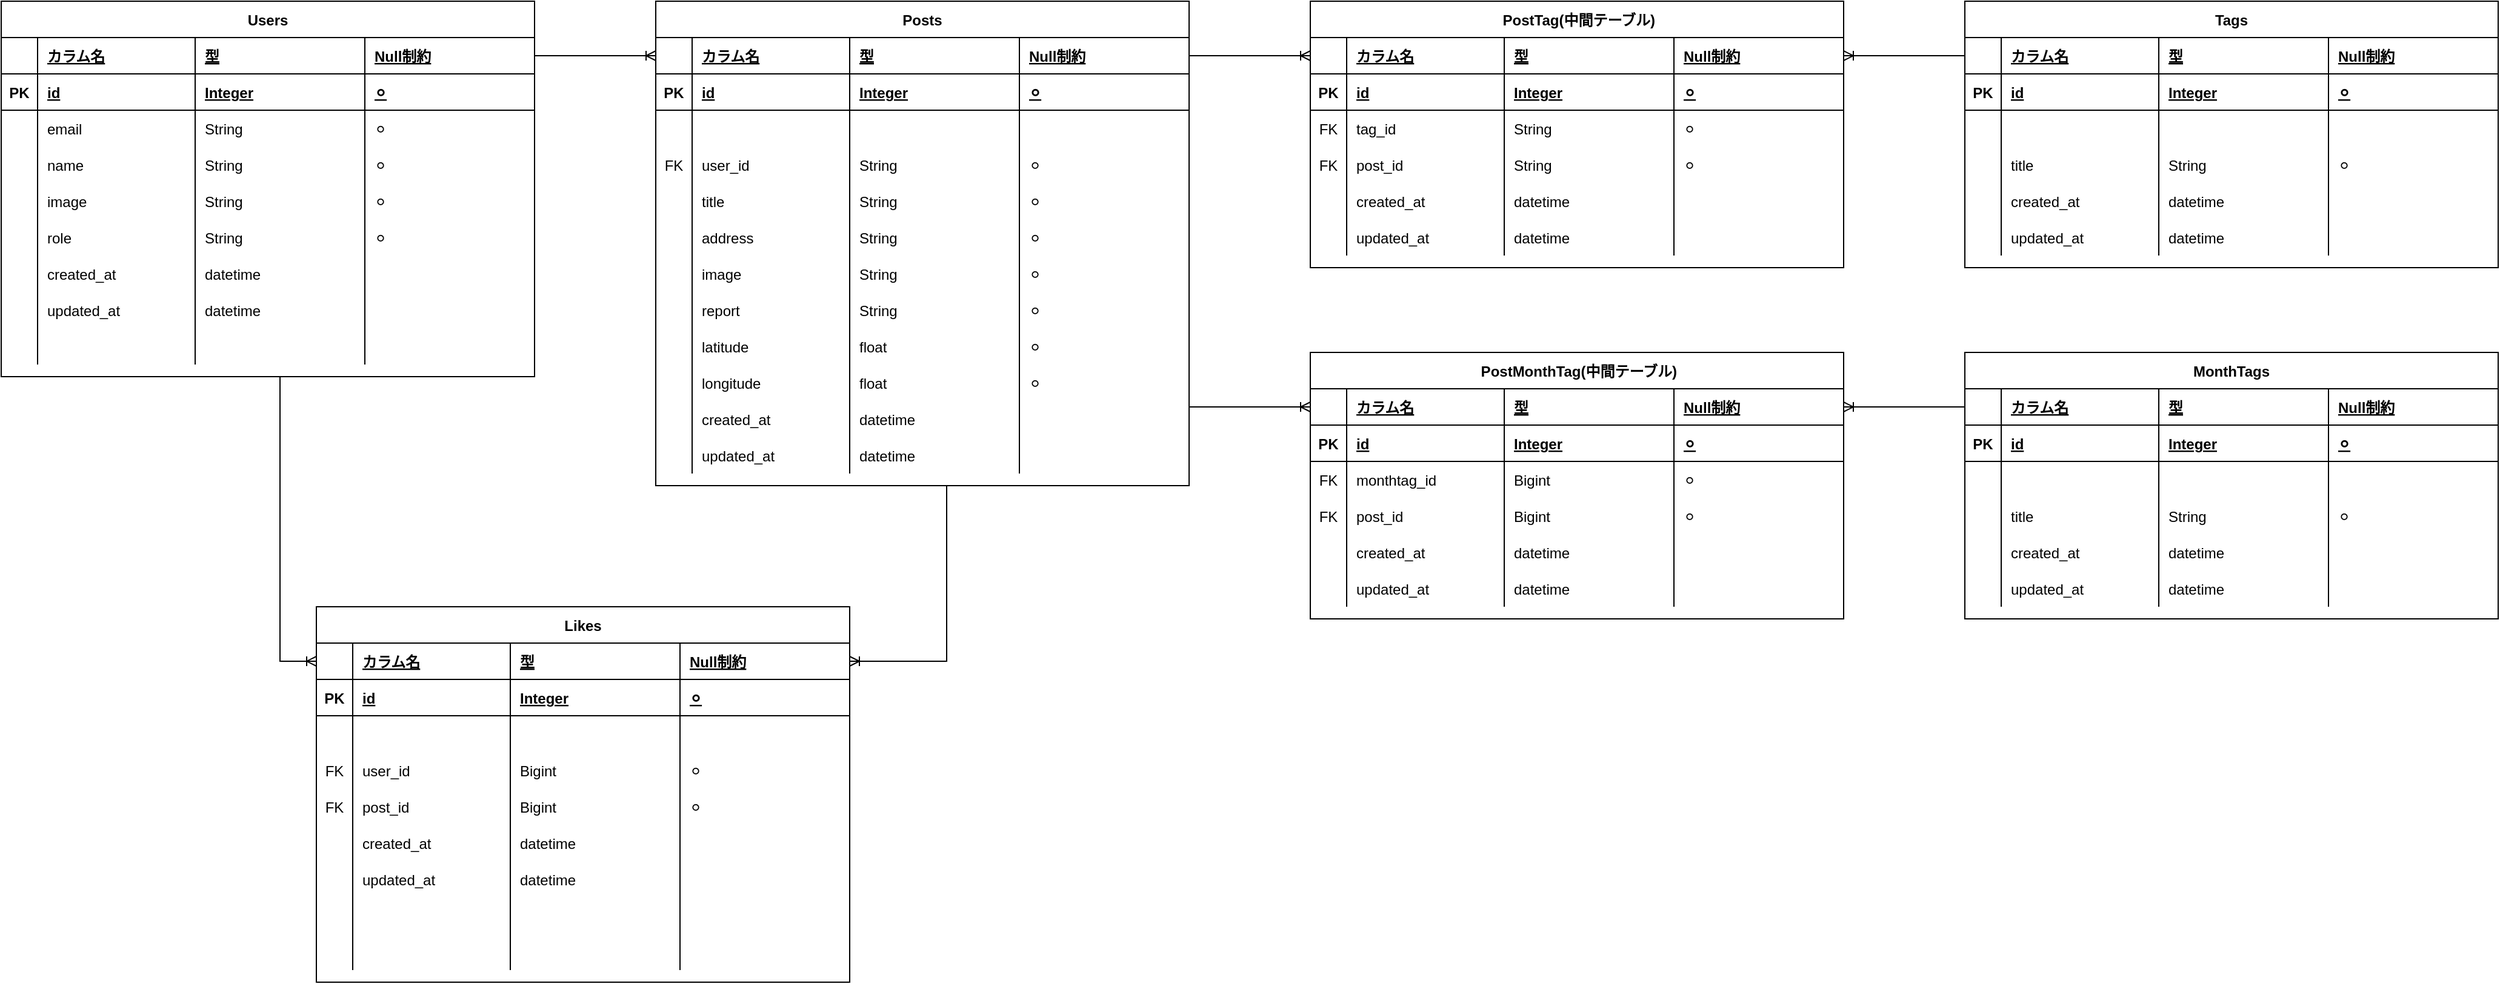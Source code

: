<mxfile>
    <diagram id="R2lEEEUBdFMjLlhIrx00" name="Page-1">
        <mxGraphModel dx="980" dy="501" grid="1" gridSize="10" guides="1" tooltips="1" connect="1" arrows="1" fold="1" page="1" pageScale="1" pageWidth="850" pageHeight="1100" math="0" shadow="0" extFonts="Permanent Marker^https://fonts.googleapis.com/css?family=Permanent+Marker">
            <root>
                <mxCell id="0"/>
                <mxCell id="1" parent="0"/>
                <mxCell id="C-vyLk0tnHw3VtMMgP7b-23" value="Users" style="shape=table;startSize=30;container=1;collapsible=1;childLayout=tableLayout;fixedRows=1;rowLines=0;fontStyle=1;align=center;resizeLast=1;" parent="1" vertex="1">
                    <mxGeometry x="20" y="120" width="440" height="310" as="geometry"/>
                </mxCell>
                <mxCell id="IrUgvsqcR3bQRpqHvawo-50" style="shape=partialRectangle;collapsible=0;dropTarget=0;pointerEvents=0;fillColor=none;points=[[0,0.5],[1,0.5]];portConstraint=eastwest;top=0;left=0;right=0;bottom=1;" parent="C-vyLk0tnHw3VtMMgP7b-23" vertex="1">
                    <mxGeometry y="30" width="440" height="30" as="geometry"/>
                </mxCell>
                <mxCell id="IrUgvsqcR3bQRpqHvawo-51" style="shape=partialRectangle;overflow=hidden;connectable=0;fillColor=none;top=0;left=0;bottom=0;right=0;fontStyle=1;" parent="IrUgvsqcR3bQRpqHvawo-50" vertex="1">
                    <mxGeometry width="30" height="30" as="geometry">
                        <mxRectangle width="30" height="30" as="alternateBounds"/>
                    </mxGeometry>
                </mxCell>
                <mxCell id="IrUgvsqcR3bQRpqHvawo-52" value="カラム名" style="shape=partialRectangle;overflow=hidden;connectable=0;fillColor=none;top=0;left=0;bottom=0;right=0;align=left;spacingLeft=6;fontStyle=5;" parent="IrUgvsqcR3bQRpqHvawo-50" vertex="1">
                    <mxGeometry x="30" width="130" height="30" as="geometry">
                        <mxRectangle width="130" height="30" as="alternateBounds"/>
                    </mxGeometry>
                </mxCell>
                <mxCell id="IrUgvsqcR3bQRpqHvawo-53" value="型" style="shape=partialRectangle;overflow=hidden;connectable=0;fillColor=none;top=0;left=0;bottom=0;right=0;align=left;spacingLeft=6;fontStyle=5;" parent="IrUgvsqcR3bQRpqHvawo-50" vertex="1">
                    <mxGeometry x="160" width="140" height="30" as="geometry">
                        <mxRectangle width="140" height="30" as="alternateBounds"/>
                    </mxGeometry>
                </mxCell>
                <mxCell id="IrUgvsqcR3bQRpqHvawo-54" value="Null制約" style="shape=partialRectangle;overflow=hidden;connectable=0;fillColor=none;top=0;left=0;bottom=0;right=0;align=left;spacingLeft=6;fontStyle=5;" parent="IrUgvsqcR3bQRpqHvawo-50" vertex="1">
                    <mxGeometry x="300" width="140" height="30" as="geometry">
                        <mxRectangle width="140" height="30" as="alternateBounds"/>
                    </mxGeometry>
                </mxCell>
                <mxCell id="C-vyLk0tnHw3VtMMgP7b-24" value="" style="shape=partialRectangle;collapsible=0;dropTarget=0;pointerEvents=0;fillColor=none;points=[[0,0.5],[1,0.5]];portConstraint=eastwest;top=0;left=0;right=0;bottom=1;" parent="C-vyLk0tnHw3VtMMgP7b-23" vertex="1">
                    <mxGeometry y="60" width="440" height="30" as="geometry"/>
                </mxCell>
                <mxCell id="C-vyLk0tnHw3VtMMgP7b-25" value="PK" style="shape=partialRectangle;overflow=hidden;connectable=0;fillColor=none;top=0;left=0;bottom=0;right=0;fontStyle=1;" parent="C-vyLk0tnHw3VtMMgP7b-24" vertex="1">
                    <mxGeometry width="30" height="30" as="geometry">
                        <mxRectangle width="30" height="30" as="alternateBounds"/>
                    </mxGeometry>
                </mxCell>
                <mxCell id="C-vyLk0tnHw3VtMMgP7b-26" value="id" style="shape=partialRectangle;overflow=hidden;connectable=0;fillColor=none;top=0;left=0;bottom=0;right=0;align=left;spacingLeft=6;fontStyle=5;" parent="C-vyLk0tnHw3VtMMgP7b-24" vertex="1">
                    <mxGeometry x="30" width="130" height="30" as="geometry">
                        <mxRectangle width="130" height="30" as="alternateBounds"/>
                    </mxGeometry>
                </mxCell>
                <mxCell id="IrUgvsqcR3bQRpqHvawo-13" value="" style="shape=partialRectangle;overflow=hidden;connectable=0;fillColor=none;top=0;left=0;bottom=0;right=0;align=left;spacingLeft=6;fontStyle=5;" parent="C-vyLk0tnHw3VtMMgP7b-24" vertex="1">
                    <mxGeometry x="160" width="140" height="30" as="geometry">
                        <mxRectangle width="140" height="30" as="alternateBounds"/>
                    </mxGeometry>
                </mxCell>
                <mxCell id="IrUgvsqcR3bQRpqHvawo-18" value="" style="shape=partialRectangle;overflow=hidden;connectable=0;fillColor=none;top=0;left=0;bottom=0;right=0;align=left;spacingLeft=6;fontStyle=5;" parent="C-vyLk0tnHw3VtMMgP7b-24" vertex="1">
                    <mxGeometry x="300" width="140" height="30" as="geometry">
                        <mxRectangle width="140" height="30" as="alternateBounds"/>
                    </mxGeometry>
                </mxCell>
                <mxCell id="C-vyLk0tnHw3VtMMgP7b-27" value="" style="shape=partialRectangle;collapsible=0;dropTarget=0;pointerEvents=0;fillColor=none;points=[[0,0.5],[1,0.5]];portConstraint=eastwest;top=0;left=0;right=0;bottom=0;" parent="C-vyLk0tnHw3VtMMgP7b-23" vertex="1">
                    <mxGeometry y="90" width="440" height="30" as="geometry"/>
                </mxCell>
                <mxCell id="C-vyLk0tnHw3VtMMgP7b-28" value="" style="shape=partialRectangle;overflow=hidden;connectable=0;fillColor=none;top=0;left=0;bottom=0;right=0;" parent="C-vyLk0tnHw3VtMMgP7b-27" vertex="1">
                    <mxGeometry width="30" height="30" as="geometry">
                        <mxRectangle width="30" height="30" as="alternateBounds"/>
                    </mxGeometry>
                </mxCell>
                <mxCell id="C-vyLk0tnHw3VtMMgP7b-29" value="email" style="shape=partialRectangle;overflow=hidden;connectable=0;fillColor=none;top=0;left=0;bottom=0;right=0;align=left;spacingLeft=6;" parent="C-vyLk0tnHw3VtMMgP7b-27" vertex="1">
                    <mxGeometry x="30" width="130" height="30" as="geometry">
                        <mxRectangle width="130" height="30" as="alternateBounds"/>
                    </mxGeometry>
                </mxCell>
                <mxCell id="IrUgvsqcR3bQRpqHvawo-14" value="String" style="shape=partialRectangle;overflow=hidden;connectable=0;fillColor=none;top=0;left=0;bottom=0;right=0;align=left;spacingLeft=6;" parent="C-vyLk0tnHw3VtMMgP7b-27" vertex="1">
                    <mxGeometry x="160" width="140" height="30" as="geometry">
                        <mxRectangle width="140" height="30" as="alternateBounds"/>
                    </mxGeometry>
                </mxCell>
                <mxCell id="IrUgvsqcR3bQRpqHvawo-19" value="⚪︎" style="shape=partialRectangle;overflow=hidden;connectable=0;fillColor=none;top=0;left=0;bottom=0;right=0;align=left;spacingLeft=6;" parent="C-vyLk0tnHw3VtMMgP7b-27" vertex="1">
                    <mxGeometry x="300" width="140" height="30" as="geometry">
                        <mxRectangle width="140" height="30" as="alternateBounds"/>
                    </mxGeometry>
                </mxCell>
                <mxCell id="IrUgvsqcR3bQRpqHvawo-4" style="shape=partialRectangle;collapsible=0;dropTarget=0;pointerEvents=0;fillColor=none;points=[[0,0.5],[1,0.5]];portConstraint=eastwest;top=0;left=0;right=0;bottom=0;" parent="C-vyLk0tnHw3VtMMgP7b-23" vertex="1">
                    <mxGeometry y="120" width="440" height="30" as="geometry"/>
                </mxCell>
                <mxCell id="IrUgvsqcR3bQRpqHvawo-5" style="shape=partialRectangle;overflow=hidden;connectable=0;fillColor=none;top=0;left=0;bottom=0;right=0;" parent="IrUgvsqcR3bQRpqHvawo-4" vertex="1">
                    <mxGeometry width="30" height="30" as="geometry">
                        <mxRectangle width="30" height="30" as="alternateBounds"/>
                    </mxGeometry>
                </mxCell>
                <mxCell id="IrUgvsqcR3bQRpqHvawo-6" value="name" style="shape=partialRectangle;overflow=hidden;connectable=0;fillColor=none;top=0;left=0;bottom=0;right=0;align=left;spacingLeft=6;" parent="IrUgvsqcR3bQRpqHvawo-4" vertex="1">
                    <mxGeometry x="30" width="130" height="30" as="geometry">
                        <mxRectangle width="130" height="30" as="alternateBounds"/>
                    </mxGeometry>
                </mxCell>
                <mxCell id="IrUgvsqcR3bQRpqHvawo-15" value="String" style="shape=partialRectangle;overflow=hidden;connectable=0;fillColor=none;top=0;left=0;bottom=0;right=0;align=left;spacingLeft=6;" parent="IrUgvsqcR3bQRpqHvawo-4" vertex="1">
                    <mxGeometry x="160" width="140" height="30" as="geometry">
                        <mxRectangle width="140" height="30" as="alternateBounds"/>
                    </mxGeometry>
                </mxCell>
                <mxCell id="IrUgvsqcR3bQRpqHvawo-20" value="⚪︎" style="shape=partialRectangle;overflow=hidden;connectable=0;fillColor=none;top=0;left=0;bottom=0;right=0;align=left;spacingLeft=6;" parent="IrUgvsqcR3bQRpqHvawo-4" vertex="1">
                    <mxGeometry x="300" width="140" height="30" as="geometry">
                        <mxRectangle width="140" height="30" as="alternateBounds"/>
                    </mxGeometry>
                </mxCell>
                <mxCell id="IrUgvsqcR3bQRpqHvawo-7" style="shape=partialRectangle;collapsible=0;dropTarget=0;pointerEvents=0;fillColor=none;points=[[0,0.5],[1,0.5]];portConstraint=eastwest;top=0;left=0;right=0;bottom=0;" parent="C-vyLk0tnHw3VtMMgP7b-23" vertex="1">
                    <mxGeometry y="150" width="440" height="30" as="geometry"/>
                </mxCell>
                <mxCell id="IrUgvsqcR3bQRpqHvawo-8" style="shape=partialRectangle;overflow=hidden;connectable=0;fillColor=none;top=0;left=0;bottom=0;right=0;" parent="IrUgvsqcR3bQRpqHvawo-7" vertex="1">
                    <mxGeometry width="30" height="30" as="geometry">
                        <mxRectangle width="30" height="30" as="alternateBounds"/>
                    </mxGeometry>
                </mxCell>
                <mxCell id="IrUgvsqcR3bQRpqHvawo-9" value="image" style="shape=partialRectangle;overflow=hidden;connectable=0;fillColor=none;top=0;left=0;bottom=0;right=0;align=left;spacingLeft=6;" parent="IrUgvsqcR3bQRpqHvawo-7" vertex="1">
                    <mxGeometry x="30" width="130" height="30" as="geometry">
                        <mxRectangle width="130" height="30" as="alternateBounds"/>
                    </mxGeometry>
                </mxCell>
                <mxCell id="IrUgvsqcR3bQRpqHvawo-16" value="String" style="shape=partialRectangle;overflow=hidden;connectable=0;fillColor=none;top=0;left=0;bottom=0;right=0;align=left;spacingLeft=6;" parent="IrUgvsqcR3bQRpqHvawo-7" vertex="1">
                    <mxGeometry x="160" width="140" height="30" as="geometry">
                        <mxRectangle width="140" height="30" as="alternateBounds"/>
                    </mxGeometry>
                </mxCell>
                <mxCell id="IrUgvsqcR3bQRpqHvawo-21" value="⚪︎" style="shape=partialRectangle;overflow=hidden;connectable=0;fillColor=none;top=0;left=0;bottom=0;right=0;align=left;spacingLeft=6;" parent="IrUgvsqcR3bQRpqHvawo-7" vertex="1">
                    <mxGeometry x="300" width="140" height="30" as="geometry">
                        <mxRectangle width="140" height="30" as="alternateBounds"/>
                    </mxGeometry>
                </mxCell>
                <mxCell id="IrUgvsqcR3bQRpqHvawo-10" style="shape=partialRectangle;collapsible=0;dropTarget=0;pointerEvents=0;fillColor=none;points=[[0,0.5],[1,0.5]];portConstraint=eastwest;top=0;left=0;right=0;bottom=0;" parent="C-vyLk0tnHw3VtMMgP7b-23" vertex="1">
                    <mxGeometry y="180" width="440" height="30" as="geometry"/>
                </mxCell>
                <mxCell id="IrUgvsqcR3bQRpqHvawo-11" style="shape=partialRectangle;overflow=hidden;connectable=0;fillColor=none;top=0;left=0;bottom=0;right=0;" parent="IrUgvsqcR3bQRpqHvawo-10" vertex="1">
                    <mxGeometry width="30" height="30" as="geometry">
                        <mxRectangle width="30" height="30" as="alternateBounds"/>
                    </mxGeometry>
                </mxCell>
                <mxCell id="IrUgvsqcR3bQRpqHvawo-12" value="role" style="shape=partialRectangle;overflow=hidden;connectable=0;fillColor=none;top=0;left=0;bottom=0;right=0;align=left;spacingLeft=6;" parent="IrUgvsqcR3bQRpqHvawo-10" vertex="1">
                    <mxGeometry x="30" width="130" height="30" as="geometry">
                        <mxRectangle width="130" height="30" as="alternateBounds"/>
                    </mxGeometry>
                </mxCell>
                <mxCell id="IrUgvsqcR3bQRpqHvawo-17" value="String" style="shape=partialRectangle;overflow=hidden;connectable=0;fillColor=none;top=0;left=0;bottom=0;right=0;align=left;spacingLeft=6;" parent="IrUgvsqcR3bQRpqHvawo-10" vertex="1">
                    <mxGeometry x="160" width="140" height="30" as="geometry">
                        <mxRectangle width="140" height="30" as="alternateBounds"/>
                    </mxGeometry>
                </mxCell>
                <mxCell id="IrUgvsqcR3bQRpqHvawo-22" value="⚪︎" style="shape=partialRectangle;overflow=hidden;connectable=0;fillColor=none;top=0;left=0;bottom=0;right=0;align=left;spacingLeft=6;" parent="IrUgvsqcR3bQRpqHvawo-10" vertex="1">
                    <mxGeometry x="300" width="140" height="30" as="geometry">
                        <mxRectangle width="140" height="30" as="alternateBounds"/>
                    </mxGeometry>
                </mxCell>
                <mxCell id="IrUgvsqcR3bQRpqHvawo-23" style="shape=partialRectangle;collapsible=0;dropTarget=0;pointerEvents=0;fillColor=none;points=[[0,0.5],[1,0.5]];portConstraint=eastwest;top=0;left=0;right=0;bottom=0;" parent="C-vyLk0tnHw3VtMMgP7b-23" vertex="1">
                    <mxGeometry y="210" width="440" height="30" as="geometry"/>
                </mxCell>
                <mxCell id="IrUgvsqcR3bQRpqHvawo-24" style="shape=partialRectangle;overflow=hidden;connectable=0;fillColor=none;top=0;left=0;bottom=0;right=0;" parent="IrUgvsqcR3bQRpqHvawo-23" vertex="1">
                    <mxGeometry width="30" height="30" as="geometry">
                        <mxRectangle width="30" height="30" as="alternateBounds"/>
                    </mxGeometry>
                </mxCell>
                <mxCell id="IrUgvsqcR3bQRpqHvawo-25" value="created_at" style="shape=partialRectangle;overflow=hidden;connectable=0;fillColor=none;top=0;left=0;bottom=0;right=0;align=left;spacingLeft=6;" parent="IrUgvsqcR3bQRpqHvawo-23" vertex="1">
                    <mxGeometry x="30" width="130" height="30" as="geometry">
                        <mxRectangle width="130" height="30" as="alternateBounds"/>
                    </mxGeometry>
                </mxCell>
                <mxCell id="IrUgvsqcR3bQRpqHvawo-26" value="datetime" style="shape=partialRectangle;overflow=hidden;connectable=0;fillColor=none;top=0;left=0;bottom=0;right=0;align=left;spacingLeft=6;" parent="IrUgvsqcR3bQRpqHvawo-23" vertex="1">
                    <mxGeometry x="160" width="140" height="30" as="geometry">
                        <mxRectangle width="140" height="30" as="alternateBounds"/>
                    </mxGeometry>
                </mxCell>
                <mxCell id="IrUgvsqcR3bQRpqHvawo-27" style="shape=partialRectangle;overflow=hidden;connectable=0;fillColor=none;top=0;left=0;bottom=0;right=0;align=left;spacingLeft=6;" parent="IrUgvsqcR3bQRpqHvawo-23" vertex="1">
                    <mxGeometry x="300" width="140" height="30" as="geometry">
                        <mxRectangle width="140" height="30" as="alternateBounds"/>
                    </mxGeometry>
                </mxCell>
                <mxCell id="IrUgvsqcR3bQRpqHvawo-28" style="shape=partialRectangle;collapsible=0;dropTarget=0;pointerEvents=0;fillColor=none;points=[[0,0.5],[1,0.5]];portConstraint=eastwest;top=0;left=0;right=0;bottom=0;" parent="C-vyLk0tnHw3VtMMgP7b-23" vertex="1">
                    <mxGeometry y="240" width="440" height="30" as="geometry"/>
                </mxCell>
                <mxCell id="IrUgvsqcR3bQRpqHvawo-29" style="shape=partialRectangle;overflow=hidden;connectable=0;fillColor=none;top=0;left=0;bottom=0;right=0;" parent="IrUgvsqcR3bQRpqHvawo-28" vertex="1">
                    <mxGeometry width="30" height="30" as="geometry">
                        <mxRectangle width="30" height="30" as="alternateBounds"/>
                    </mxGeometry>
                </mxCell>
                <mxCell id="IrUgvsqcR3bQRpqHvawo-30" value="updated_at" style="shape=partialRectangle;overflow=hidden;connectable=0;fillColor=none;top=0;left=0;bottom=0;right=0;align=left;spacingLeft=6;" parent="IrUgvsqcR3bQRpqHvawo-28" vertex="1">
                    <mxGeometry x="30" width="130" height="30" as="geometry">
                        <mxRectangle width="130" height="30" as="alternateBounds"/>
                    </mxGeometry>
                </mxCell>
                <mxCell id="IrUgvsqcR3bQRpqHvawo-31" value="datetime" style="shape=partialRectangle;overflow=hidden;connectable=0;fillColor=none;top=0;left=0;bottom=0;right=0;align=left;spacingLeft=6;" parent="IrUgvsqcR3bQRpqHvawo-28" vertex="1">
                    <mxGeometry x="160" width="140" height="30" as="geometry">
                        <mxRectangle width="140" height="30" as="alternateBounds"/>
                    </mxGeometry>
                </mxCell>
                <mxCell id="IrUgvsqcR3bQRpqHvawo-32" style="shape=partialRectangle;overflow=hidden;connectable=0;fillColor=none;top=0;left=0;bottom=0;right=0;align=left;spacingLeft=6;" parent="IrUgvsqcR3bQRpqHvawo-28" vertex="1">
                    <mxGeometry x="300" width="140" height="30" as="geometry">
                        <mxRectangle width="140" height="30" as="alternateBounds"/>
                    </mxGeometry>
                </mxCell>
                <mxCell id="IrUgvsqcR3bQRpqHvawo-33" style="shape=partialRectangle;collapsible=0;dropTarget=0;pointerEvents=0;fillColor=none;points=[[0,0.5],[1,0.5]];portConstraint=eastwest;top=0;left=0;right=0;bottom=0;" parent="C-vyLk0tnHw3VtMMgP7b-23" vertex="1">
                    <mxGeometry y="270" width="440" height="30" as="geometry"/>
                </mxCell>
                <mxCell id="IrUgvsqcR3bQRpqHvawo-34" style="shape=partialRectangle;overflow=hidden;connectable=0;fillColor=none;top=0;left=0;bottom=0;right=0;" parent="IrUgvsqcR3bQRpqHvawo-33" vertex="1">
                    <mxGeometry width="30" height="30" as="geometry">
                        <mxRectangle width="30" height="30" as="alternateBounds"/>
                    </mxGeometry>
                </mxCell>
                <mxCell id="IrUgvsqcR3bQRpqHvawo-35" style="shape=partialRectangle;overflow=hidden;connectable=0;fillColor=none;top=0;left=0;bottom=0;right=0;align=left;spacingLeft=6;" parent="IrUgvsqcR3bQRpqHvawo-33" vertex="1">
                    <mxGeometry x="30" width="130" height="30" as="geometry">
                        <mxRectangle width="130" height="30" as="alternateBounds"/>
                    </mxGeometry>
                </mxCell>
                <mxCell id="IrUgvsqcR3bQRpqHvawo-36" style="shape=partialRectangle;overflow=hidden;connectable=0;fillColor=none;top=0;left=0;bottom=0;right=0;align=left;spacingLeft=6;" parent="IrUgvsqcR3bQRpqHvawo-33" vertex="1">
                    <mxGeometry x="160" width="140" height="30" as="geometry">
                        <mxRectangle width="140" height="30" as="alternateBounds"/>
                    </mxGeometry>
                </mxCell>
                <mxCell id="IrUgvsqcR3bQRpqHvawo-37" style="shape=partialRectangle;overflow=hidden;connectable=0;fillColor=none;top=0;left=0;bottom=0;right=0;align=left;spacingLeft=6;" parent="IrUgvsqcR3bQRpqHvawo-33" vertex="1">
                    <mxGeometry x="300" width="140" height="30" as="geometry">
                        <mxRectangle width="140" height="30" as="alternateBounds"/>
                    </mxGeometry>
                </mxCell>
                <mxCell id="IrUgvsqcR3bQRpqHvawo-55" value="Posts" style="shape=table;startSize=30;container=1;collapsible=1;childLayout=tableLayout;fixedRows=1;rowLines=0;fontStyle=1;align=center;resizeLast=1;" parent="1" vertex="1">
                    <mxGeometry x="560" y="120" width="440" height="400" as="geometry"/>
                </mxCell>
                <mxCell id="IrUgvsqcR3bQRpqHvawo-56" style="shape=partialRectangle;collapsible=0;dropTarget=0;pointerEvents=0;fillColor=none;points=[[0,0.5],[1,0.5]];portConstraint=eastwest;top=0;left=0;right=0;bottom=1;" parent="IrUgvsqcR3bQRpqHvawo-55" vertex="1">
                    <mxGeometry y="30" width="440" height="30" as="geometry"/>
                </mxCell>
                <mxCell id="IrUgvsqcR3bQRpqHvawo-57" style="shape=partialRectangle;overflow=hidden;connectable=0;fillColor=none;top=0;left=0;bottom=0;right=0;fontStyle=1;" parent="IrUgvsqcR3bQRpqHvawo-56" vertex="1">
                    <mxGeometry width="30" height="30" as="geometry">
                        <mxRectangle width="30" height="30" as="alternateBounds"/>
                    </mxGeometry>
                </mxCell>
                <mxCell id="IrUgvsqcR3bQRpqHvawo-58" value="カラム名" style="shape=partialRectangle;overflow=hidden;connectable=0;fillColor=none;top=0;left=0;bottom=0;right=0;align=left;spacingLeft=6;fontStyle=5;" parent="IrUgvsqcR3bQRpqHvawo-56" vertex="1">
                    <mxGeometry x="30" width="130" height="30" as="geometry">
                        <mxRectangle width="130" height="30" as="alternateBounds"/>
                    </mxGeometry>
                </mxCell>
                <mxCell id="IrUgvsqcR3bQRpqHvawo-59" value="型" style="shape=partialRectangle;overflow=hidden;connectable=0;fillColor=none;top=0;left=0;bottom=0;right=0;align=left;spacingLeft=6;fontStyle=5;" parent="IrUgvsqcR3bQRpqHvawo-56" vertex="1">
                    <mxGeometry x="160" width="140" height="30" as="geometry">
                        <mxRectangle width="140" height="30" as="alternateBounds"/>
                    </mxGeometry>
                </mxCell>
                <mxCell id="IrUgvsqcR3bQRpqHvawo-60" value="Null制約" style="shape=partialRectangle;overflow=hidden;connectable=0;fillColor=none;top=0;left=0;bottom=0;right=0;align=left;spacingLeft=6;fontStyle=5;" parent="IrUgvsqcR3bQRpqHvawo-56" vertex="1">
                    <mxGeometry x="300" width="140" height="30" as="geometry">
                        <mxRectangle width="140" height="30" as="alternateBounds"/>
                    </mxGeometry>
                </mxCell>
                <mxCell id="IrUgvsqcR3bQRpqHvawo-61" value="" style="shape=partialRectangle;collapsible=0;dropTarget=0;pointerEvents=0;fillColor=none;points=[[0,0.5],[1,0.5]];portConstraint=eastwest;top=0;left=0;right=0;bottom=1;" parent="IrUgvsqcR3bQRpqHvawo-55" vertex="1">
                    <mxGeometry y="60" width="440" height="30" as="geometry"/>
                </mxCell>
                <mxCell id="IrUgvsqcR3bQRpqHvawo-62" value="PK" style="shape=partialRectangle;overflow=hidden;connectable=0;fillColor=none;top=0;left=0;bottom=0;right=0;fontStyle=1;" parent="IrUgvsqcR3bQRpqHvawo-61" vertex="1">
                    <mxGeometry width="30" height="30" as="geometry">
                        <mxRectangle width="30" height="30" as="alternateBounds"/>
                    </mxGeometry>
                </mxCell>
                <mxCell id="IrUgvsqcR3bQRpqHvawo-63" value="id" style="shape=partialRectangle;overflow=hidden;connectable=0;fillColor=none;top=0;left=0;bottom=0;right=0;align=left;spacingLeft=6;fontStyle=5;" parent="IrUgvsqcR3bQRpqHvawo-61" vertex="1">
                    <mxGeometry x="30" width="130" height="30" as="geometry">
                        <mxRectangle width="130" height="30" as="alternateBounds"/>
                    </mxGeometry>
                </mxCell>
                <mxCell id="IrUgvsqcR3bQRpqHvawo-64" value="Integer" style="shape=partialRectangle;overflow=hidden;connectable=0;fillColor=none;top=0;left=0;bottom=0;right=0;align=left;spacingLeft=6;fontStyle=5;" parent="IrUgvsqcR3bQRpqHvawo-61" vertex="1">
                    <mxGeometry x="160" width="140" height="30" as="geometry">
                        <mxRectangle width="140" height="30" as="alternateBounds"/>
                    </mxGeometry>
                </mxCell>
                <mxCell id="IrUgvsqcR3bQRpqHvawo-65" value="⚪︎" style="shape=partialRectangle;overflow=hidden;connectable=0;fillColor=none;top=0;left=0;bottom=0;right=0;align=left;spacingLeft=6;fontStyle=5;" parent="IrUgvsqcR3bQRpqHvawo-61" vertex="1">
                    <mxGeometry x="300" width="140" height="30" as="geometry">
                        <mxRectangle width="140" height="30" as="alternateBounds"/>
                    </mxGeometry>
                </mxCell>
                <mxCell id="IrUgvsqcR3bQRpqHvawo-66" value="" style="shape=partialRectangle;collapsible=0;dropTarget=0;pointerEvents=0;fillColor=none;points=[[0,0.5],[1,0.5]];portConstraint=eastwest;top=0;left=0;right=0;bottom=0;" parent="IrUgvsqcR3bQRpqHvawo-55" vertex="1">
                    <mxGeometry y="90" width="440" height="30" as="geometry"/>
                </mxCell>
                <mxCell id="IrUgvsqcR3bQRpqHvawo-67" value="" style="shape=partialRectangle;overflow=hidden;connectable=0;fillColor=none;top=0;left=0;bottom=0;right=0;" parent="IrUgvsqcR3bQRpqHvawo-66" vertex="1">
                    <mxGeometry width="30" height="30" as="geometry">
                        <mxRectangle width="30" height="30" as="alternateBounds"/>
                    </mxGeometry>
                </mxCell>
                <mxCell id="IrUgvsqcR3bQRpqHvawo-68" value="" style="shape=partialRectangle;overflow=hidden;connectable=0;fillColor=none;top=0;left=0;bottom=0;right=0;align=left;spacingLeft=6;" parent="IrUgvsqcR3bQRpqHvawo-66" vertex="1">
                    <mxGeometry x="30" width="130" height="30" as="geometry">
                        <mxRectangle width="130" height="30" as="alternateBounds"/>
                    </mxGeometry>
                </mxCell>
                <mxCell id="IrUgvsqcR3bQRpqHvawo-69" value="" style="shape=partialRectangle;overflow=hidden;connectable=0;fillColor=none;top=0;left=0;bottom=0;right=0;align=left;spacingLeft=6;" parent="IrUgvsqcR3bQRpqHvawo-66" vertex="1">
                    <mxGeometry x="160" width="140" height="30" as="geometry">
                        <mxRectangle width="140" height="30" as="alternateBounds"/>
                    </mxGeometry>
                </mxCell>
                <mxCell id="IrUgvsqcR3bQRpqHvawo-70" value="" style="shape=partialRectangle;overflow=hidden;connectable=0;fillColor=none;top=0;left=0;bottom=0;right=0;align=left;spacingLeft=6;" parent="IrUgvsqcR3bQRpqHvawo-66" vertex="1">
                    <mxGeometry x="300" width="140" height="30" as="geometry">
                        <mxRectangle width="140" height="30" as="alternateBounds"/>
                    </mxGeometry>
                </mxCell>
                <mxCell id="IrUgvsqcR3bQRpqHvawo-71" style="shape=partialRectangle;collapsible=0;dropTarget=0;pointerEvents=0;fillColor=none;points=[[0,0.5],[1,0.5]];portConstraint=eastwest;top=0;left=0;right=0;bottom=0;" parent="IrUgvsqcR3bQRpqHvawo-55" vertex="1">
                    <mxGeometry y="120" width="440" height="30" as="geometry"/>
                </mxCell>
                <mxCell id="IrUgvsqcR3bQRpqHvawo-72" value="FK" style="shape=partialRectangle;overflow=hidden;connectable=0;fillColor=none;top=0;left=0;bottom=0;right=0;" parent="IrUgvsqcR3bQRpqHvawo-71" vertex="1">
                    <mxGeometry width="30" height="30" as="geometry">
                        <mxRectangle width="30" height="30" as="alternateBounds"/>
                    </mxGeometry>
                </mxCell>
                <mxCell id="IrUgvsqcR3bQRpqHvawo-73" value="user_id" style="shape=partialRectangle;overflow=hidden;connectable=0;fillColor=none;top=0;left=0;bottom=0;right=0;align=left;spacingLeft=6;" parent="IrUgvsqcR3bQRpqHvawo-71" vertex="1">
                    <mxGeometry x="30" width="130" height="30" as="geometry">
                        <mxRectangle width="130" height="30" as="alternateBounds"/>
                    </mxGeometry>
                </mxCell>
                <mxCell id="IrUgvsqcR3bQRpqHvawo-74" value="String" style="shape=partialRectangle;overflow=hidden;connectable=0;fillColor=none;top=0;left=0;bottom=0;right=0;align=left;spacingLeft=6;" parent="IrUgvsqcR3bQRpqHvawo-71" vertex="1">
                    <mxGeometry x="160" width="140" height="30" as="geometry">
                        <mxRectangle width="140" height="30" as="alternateBounds"/>
                    </mxGeometry>
                </mxCell>
                <mxCell id="IrUgvsqcR3bQRpqHvawo-75" value="⚪︎" style="shape=partialRectangle;overflow=hidden;connectable=0;fillColor=none;top=0;left=0;bottom=0;right=0;align=left;spacingLeft=6;" parent="IrUgvsqcR3bQRpqHvawo-71" vertex="1">
                    <mxGeometry x="300" width="140" height="30" as="geometry">
                        <mxRectangle width="140" height="30" as="alternateBounds"/>
                    </mxGeometry>
                </mxCell>
                <mxCell id="IrUgvsqcR3bQRpqHvawo-76" style="shape=partialRectangle;collapsible=0;dropTarget=0;pointerEvents=0;fillColor=none;points=[[0,0.5],[1,0.5]];portConstraint=eastwest;top=0;left=0;right=0;bottom=0;" parent="IrUgvsqcR3bQRpqHvawo-55" vertex="1">
                    <mxGeometry y="150" width="440" height="30" as="geometry"/>
                </mxCell>
                <mxCell id="IrUgvsqcR3bQRpqHvawo-77" value="" style="shape=partialRectangle;overflow=hidden;connectable=0;fillColor=none;top=0;left=0;bottom=0;right=0;" parent="IrUgvsqcR3bQRpqHvawo-76" vertex="1">
                    <mxGeometry width="30" height="30" as="geometry">
                        <mxRectangle width="30" height="30" as="alternateBounds"/>
                    </mxGeometry>
                </mxCell>
                <mxCell id="IrUgvsqcR3bQRpqHvawo-78" value="title" style="shape=partialRectangle;overflow=hidden;connectable=0;fillColor=none;top=0;left=0;bottom=0;right=0;align=left;spacingLeft=6;" parent="IrUgvsqcR3bQRpqHvawo-76" vertex="1">
                    <mxGeometry x="30" width="130" height="30" as="geometry">
                        <mxRectangle width="130" height="30" as="alternateBounds"/>
                    </mxGeometry>
                </mxCell>
                <mxCell id="IrUgvsqcR3bQRpqHvawo-79" value="String" style="shape=partialRectangle;overflow=hidden;connectable=0;fillColor=none;top=0;left=0;bottom=0;right=0;align=left;spacingLeft=6;" parent="IrUgvsqcR3bQRpqHvawo-76" vertex="1">
                    <mxGeometry x="160" width="140" height="30" as="geometry">
                        <mxRectangle width="140" height="30" as="alternateBounds"/>
                    </mxGeometry>
                </mxCell>
                <mxCell id="IrUgvsqcR3bQRpqHvawo-80" value="⚪︎" style="shape=partialRectangle;overflow=hidden;connectable=0;fillColor=none;top=0;left=0;bottom=0;right=0;align=left;spacingLeft=6;" parent="IrUgvsqcR3bQRpqHvawo-76" vertex="1">
                    <mxGeometry x="300" width="140" height="30" as="geometry">
                        <mxRectangle width="140" height="30" as="alternateBounds"/>
                    </mxGeometry>
                </mxCell>
                <mxCell id="IrUgvsqcR3bQRpqHvawo-81" style="shape=partialRectangle;collapsible=0;dropTarget=0;pointerEvents=0;fillColor=none;points=[[0,0.5],[1,0.5]];portConstraint=eastwest;top=0;left=0;right=0;bottom=0;" parent="IrUgvsqcR3bQRpqHvawo-55" vertex="1">
                    <mxGeometry y="180" width="440" height="30" as="geometry"/>
                </mxCell>
                <mxCell id="IrUgvsqcR3bQRpqHvawo-82" style="shape=partialRectangle;overflow=hidden;connectable=0;fillColor=none;top=0;left=0;bottom=0;right=0;" parent="IrUgvsqcR3bQRpqHvawo-81" vertex="1">
                    <mxGeometry width="30" height="30" as="geometry">
                        <mxRectangle width="30" height="30" as="alternateBounds"/>
                    </mxGeometry>
                </mxCell>
                <mxCell id="IrUgvsqcR3bQRpqHvawo-83" value="address" style="shape=partialRectangle;overflow=hidden;connectable=0;fillColor=none;top=0;left=0;bottom=0;right=0;align=left;spacingLeft=6;" parent="IrUgvsqcR3bQRpqHvawo-81" vertex="1">
                    <mxGeometry x="30" width="130" height="30" as="geometry">
                        <mxRectangle width="130" height="30" as="alternateBounds"/>
                    </mxGeometry>
                </mxCell>
                <mxCell id="IrUgvsqcR3bQRpqHvawo-84" value="String" style="shape=partialRectangle;overflow=hidden;connectable=0;fillColor=none;top=0;left=0;bottom=0;right=0;align=left;spacingLeft=6;" parent="IrUgvsqcR3bQRpqHvawo-81" vertex="1">
                    <mxGeometry x="160" width="140" height="30" as="geometry">
                        <mxRectangle width="140" height="30" as="alternateBounds"/>
                    </mxGeometry>
                </mxCell>
                <mxCell id="IrUgvsqcR3bQRpqHvawo-85" value="⚪︎" style="shape=partialRectangle;overflow=hidden;connectable=0;fillColor=none;top=0;left=0;bottom=0;right=0;align=left;spacingLeft=6;" parent="IrUgvsqcR3bQRpqHvawo-81" vertex="1">
                    <mxGeometry x="300" width="140" height="30" as="geometry">
                        <mxRectangle width="140" height="30" as="alternateBounds"/>
                    </mxGeometry>
                </mxCell>
                <mxCell id="IrUgvsqcR3bQRpqHvawo-86" style="shape=partialRectangle;collapsible=0;dropTarget=0;pointerEvents=0;fillColor=none;points=[[0,0.5],[1,0.5]];portConstraint=eastwest;top=0;left=0;right=0;bottom=0;" parent="IrUgvsqcR3bQRpqHvawo-55" vertex="1">
                    <mxGeometry y="210" width="440" height="30" as="geometry"/>
                </mxCell>
                <mxCell id="IrUgvsqcR3bQRpqHvawo-87" style="shape=partialRectangle;overflow=hidden;connectable=0;fillColor=none;top=0;left=0;bottom=0;right=0;" parent="IrUgvsqcR3bQRpqHvawo-86" vertex="1">
                    <mxGeometry width="30" height="30" as="geometry">
                        <mxRectangle width="30" height="30" as="alternateBounds"/>
                    </mxGeometry>
                </mxCell>
                <mxCell id="IrUgvsqcR3bQRpqHvawo-88" value="image" style="shape=partialRectangle;overflow=hidden;connectable=0;fillColor=none;top=0;left=0;bottom=0;right=0;align=left;spacingLeft=6;" parent="IrUgvsqcR3bQRpqHvawo-86" vertex="1">
                    <mxGeometry x="30" width="130" height="30" as="geometry">
                        <mxRectangle width="130" height="30" as="alternateBounds"/>
                    </mxGeometry>
                </mxCell>
                <mxCell id="IrUgvsqcR3bQRpqHvawo-89" value="String" style="shape=partialRectangle;overflow=hidden;connectable=0;fillColor=none;top=0;left=0;bottom=0;right=0;align=left;spacingLeft=6;" parent="IrUgvsqcR3bQRpqHvawo-86" vertex="1">
                    <mxGeometry x="160" width="140" height="30" as="geometry">
                        <mxRectangle width="140" height="30" as="alternateBounds"/>
                    </mxGeometry>
                </mxCell>
                <mxCell id="IrUgvsqcR3bQRpqHvawo-90" value="⚪︎" style="shape=partialRectangle;overflow=hidden;connectable=0;fillColor=none;top=0;left=0;bottom=0;right=0;align=left;spacingLeft=6;" parent="IrUgvsqcR3bQRpqHvawo-86" vertex="1">
                    <mxGeometry x="300" width="140" height="30" as="geometry">
                        <mxRectangle width="140" height="30" as="alternateBounds"/>
                    </mxGeometry>
                </mxCell>
                <mxCell id="IrUgvsqcR3bQRpqHvawo-91" style="shape=partialRectangle;collapsible=0;dropTarget=0;pointerEvents=0;fillColor=none;points=[[0,0.5],[1,0.5]];portConstraint=eastwest;top=0;left=0;right=0;bottom=0;" parent="IrUgvsqcR3bQRpqHvawo-55" vertex="1">
                    <mxGeometry y="240" width="440" height="30" as="geometry"/>
                </mxCell>
                <mxCell id="IrUgvsqcR3bQRpqHvawo-92" style="shape=partialRectangle;overflow=hidden;connectable=0;fillColor=none;top=0;left=0;bottom=0;right=0;" parent="IrUgvsqcR3bQRpqHvawo-91" vertex="1">
                    <mxGeometry width="30" height="30" as="geometry">
                        <mxRectangle width="30" height="30" as="alternateBounds"/>
                    </mxGeometry>
                </mxCell>
                <mxCell id="IrUgvsqcR3bQRpqHvawo-93" value="report" style="shape=partialRectangle;overflow=hidden;connectable=0;fillColor=none;top=0;left=0;bottom=0;right=0;align=left;spacingLeft=6;" parent="IrUgvsqcR3bQRpqHvawo-91" vertex="1">
                    <mxGeometry x="30" width="130" height="30" as="geometry">
                        <mxRectangle width="130" height="30" as="alternateBounds"/>
                    </mxGeometry>
                </mxCell>
                <mxCell id="IrUgvsqcR3bQRpqHvawo-94" value="String" style="shape=partialRectangle;overflow=hidden;connectable=0;fillColor=none;top=0;left=0;bottom=0;right=0;align=left;spacingLeft=6;" parent="IrUgvsqcR3bQRpqHvawo-91" vertex="1">
                    <mxGeometry x="160" width="140" height="30" as="geometry">
                        <mxRectangle width="140" height="30" as="alternateBounds"/>
                    </mxGeometry>
                </mxCell>
                <mxCell id="IrUgvsqcR3bQRpqHvawo-95" value="⚪︎" style="shape=partialRectangle;overflow=hidden;connectable=0;fillColor=none;top=0;left=0;bottom=0;right=0;align=left;spacingLeft=6;" parent="IrUgvsqcR3bQRpqHvawo-91" vertex="1">
                    <mxGeometry x="300" width="140" height="30" as="geometry">
                        <mxRectangle width="140" height="30" as="alternateBounds"/>
                    </mxGeometry>
                </mxCell>
                <mxCell id="IrUgvsqcR3bQRpqHvawo-96" style="shape=partialRectangle;collapsible=0;dropTarget=0;pointerEvents=0;fillColor=none;points=[[0,0.5],[1,0.5]];portConstraint=eastwest;top=0;left=0;right=0;bottom=0;" parent="IrUgvsqcR3bQRpqHvawo-55" vertex="1">
                    <mxGeometry y="270" width="440" height="30" as="geometry"/>
                </mxCell>
                <mxCell id="IrUgvsqcR3bQRpqHvawo-97" style="shape=partialRectangle;overflow=hidden;connectable=0;fillColor=none;top=0;left=0;bottom=0;right=0;" parent="IrUgvsqcR3bQRpqHvawo-96" vertex="1">
                    <mxGeometry width="30" height="30" as="geometry">
                        <mxRectangle width="30" height="30" as="alternateBounds"/>
                    </mxGeometry>
                </mxCell>
                <mxCell id="IrUgvsqcR3bQRpqHvawo-98" value="latitude" style="shape=partialRectangle;overflow=hidden;connectable=0;fillColor=none;top=0;left=0;bottom=0;right=0;align=left;spacingLeft=6;" parent="IrUgvsqcR3bQRpqHvawo-96" vertex="1">
                    <mxGeometry x="30" width="130" height="30" as="geometry">
                        <mxRectangle width="130" height="30" as="alternateBounds"/>
                    </mxGeometry>
                </mxCell>
                <mxCell id="IrUgvsqcR3bQRpqHvawo-99" value="float" style="shape=partialRectangle;overflow=hidden;connectable=0;fillColor=none;top=0;left=0;bottom=0;right=0;align=left;spacingLeft=6;" parent="IrUgvsqcR3bQRpqHvawo-96" vertex="1">
                    <mxGeometry x="160" width="140" height="30" as="geometry">
                        <mxRectangle width="140" height="30" as="alternateBounds"/>
                    </mxGeometry>
                </mxCell>
                <mxCell id="IrUgvsqcR3bQRpqHvawo-100" value="⚪︎" style="shape=partialRectangle;overflow=hidden;connectable=0;fillColor=none;top=0;left=0;bottom=0;right=0;align=left;spacingLeft=6;" parent="IrUgvsqcR3bQRpqHvawo-96" vertex="1">
                    <mxGeometry x="300" width="140" height="30" as="geometry">
                        <mxRectangle width="140" height="30" as="alternateBounds"/>
                    </mxGeometry>
                </mxCell>
                <mxCell id="IrUgvsqcR3bQRpqHvawo-101" style="shape=partialRectangle;collapsible=0;dropTarget=0;pointerEvents=0;fillColor=none;points=[[0,0.5],[1,0.5]];portConstraint=eastwest;top=0;left=0;right=0;bottom=0;" parent="IrUgvsqcR3bQRpqHvawo-55" vertex="1">
                    <mxGeometry y="300" width="440" height="30" as="geometry"/>
                </mxCell>
                <mxCell id="IrUgvsqcR3bQRpqHvawo-102" style="shape=partialRectangle;overflow=hidden;connectable=0;fillColor=none;top=0;left=0;bottom=0;right=0;" parent="IrUgvsqcR3bQRpqHvawo-101" vertex="1">
                    <mxGeometry width="30" height="30" as="geometry">
                        <mxRectangle width="30" height="30" as="alternateBounds"/>
                    </mxGeometry>
                </mxCell>
                <mxCell id="IrUgvsqcR3bQRpqHvawo-103" value="longitude" style="shape=partialRectangle;overflow=hidden;connectable=0;fillColor=none;top=0;left=0;bottom=0;right=0;align=left;spacingLeft=6;" parent="IrUgvsqcR3bQRpqHvawo-101" vertex="1">
                    <mxGeometry x="30" width="130" height="30" as="geometry">
                        <mxRectangle width="130" height="30" as="alternateBounds"/>
                    </mxGeometry>
                </mxCell>
                <mxCell id="IrUgvsqcR3bQRpqHvawo-104" value="float" style="shape=partialRectangle;overflow=hidden;connectable=0;fillColor=none;top=0;left=0;bottom=0;right=0;align=left;spacingLeft=6;" parent="IrUgvsqcR3bQRpqHvawo-101" vertex="1">
                    <mxGeometry x="160" width="140" height="30" as="geometry">
                        <mxRectangle width="140" height="30" as="alternateBounds"/>
                    </mxGeometry>
                </mxCell>
                <mxCell id="IrUgvsqcR3bQRpqHvawo-105" value="⚪︎" style="shape=partialRectangle;overflow=hidden;connectable=0;fillColor=none;top=0;left=0;bottom=0;right=0;align=left;spacingLeft=6;" parent="IrUgvsqcR3bQRpqHvawo-101" vertex="1">
                    <mxGeometry x="300" width="140" height="30" as="geometry">
                        <mxRectangle width="140" height="30" as="alternateBounds"/>
                    </mxGeometry>
                </mxCell>
                <mxCell id="IrUgvsqcR3bQRpqHvawo-106" style="shape=partialRectangle;collapsible=0;dropTarget=0;pointerEvents=0;fillColor=none;points=[[0,0.5],[1,0.5]];portConstraint=eastwest;top=0;left=0;right=0;bottom=0;" parent="IrUgvsqcR3bQRpqHvawo-55" vertex="1">
                    <mxGeometry y="330" width="440" height="30" as="geometry"/>
                </mxCell>
                <mxCell id="IrUgvsqcR3bQRpqHvawo-107" style="shape=partialRectangle;overflow=hidden;connectable=0;fillColor=none;top=0;left=0;bottom=0;right=0;" parent="IrUgvsqcR3bQRpqHvawo-106" vertex="1">
                    <mxGeometry width="30" height="30" as="geometry">
                        <mxRectangle width="30" height="30" as="alternateBounds"/>
                    </mxGeometry>
                </mxCell>
                <mxCell id="IrUgvsqcR3bQRpqHvawo-108" value="created_at" style="shape=partialRectangle;overflow=hidden;connectable=0;fillColor=none;top=0;left=0;bottom=0;right=0;align=left;spacingLeft=6;" parent="IrUgvsqcR3bQRpqHvawo-106" vertex="1">
                    <mxGeometry x="30" width="130" height="30" as="geometry">
                        <mxRectangle width="130" height="30" as="alternateBounds"/>
                    </mxGeometry>
                </mxCell>
                <mxCell id="IrUgvsqcR3bQRpqHvawo-109" style="shape=partialRectangle;overflow=hidden;connectable=0;fillColor=none;top=0;left=0;bottom=0;right=0;align=left;spacingLeft=6;" parent="IrUgvsqcR3bQRpqHvawo-106" vertex="1">
                    <mxGeometry x="160" width="140" height="30" as="geometry">
                        <mxRectangle width="140" height="30" as="alternateBounds"/>
                    </mxGeometry>
                </mxCell>
                <mxCell id="IrUgvsqcR3bQRpqHvawo-110" style="shape=partialRectangle;overflow=hidden;connectable=0;fillColor=none;top=0;left=0;bottom=0;right=0;align=left;spacingLeft=6;" parent="IrUgvsqcR3bQRpqHvawo-106" vertex="1">
                    <mxGeometry x="300" width="140" height="30" as="geometry">
                        <mxRectangle width="140" height="30" as="alternateBounds"/>
                    </mxGeometry>
                </mxCell>
                <mxCell id="IrUgvsqcR3bQRpqHvawo-156" style="shape=partialRectangle;collapsible=0;dropTarget=0;pointerEvents=0;fillColor=none;points=[[0,0.5],[1,0.5]];portConstraint=eastwest;top=0;left=0;right=0;bottom=0;" parent="IrUgvsqcR3bQRpqHvawo-55" vertex="1">
                    <mxGeometry y="360" width="440" height="30" as="geometry"/>
                </mxCell>
                <mxCell id="IrUgvsqcR3bQRpqHvawo-157" style="shape=partialRectangle;overflow=hidden;connectable=0;fillColor=none;top=0;left=0;bottom=0;right=0;" parent="IrUgvsqcR3bQRpqHvawo-156" vertex="1">
                    <mxGeometry width="30" height="30" as="geometry">
                        <mxRectangle width="30" height="30" as="alternateBounds"/>
                    </mxGeometry>
                </mxCell>
                <mxCell id="IrUgvsqcR3bQRpqHvawo-158" value="updated_at" style="shape=partialRectangle;overflow=hidden;connectable=0;fillColor=none;top=0;left=0;bottom=0;right=0;align=left;spacingLeft=6;" parent="IrUgvsqcR3bQRpqHvawo-156" vertex="1">
                    <mxGeometry x="30" width="130" height="30" as="geometry">
                        <mxRectangle width="130" height="30" as="alternateBounds"/>
                    </mxGeometry>
                </mxCell>
                <mxCell id="IrUgvsqcR3bQRpqHvawo-159" style="shape=partialRectangle;overflow=hidden;connectable=0;fillColor=none;top=0;left=0;bottom=0;right=0;align=left;spacingLeft=6;" parent="IrUgvsqcR3bQRpqHvawo-156" vertex="1">
                    <mxGeometry x="160" width="140" height="30" as="geometry">
                        <mxRectangle width="140" height="30" as="alternateBounds"/>
                    </mxGeometry>
                </mxCell>
                <mxCell id="IrUgvsqcR3bQRpqHvawo-160" style="shape=partialRectangle;overflow=hidden;connectable=0;fillColor=none;top=0;left=0;bottom=0;right=0;align=left;spacingLeft=6;" parent="IrUgvsqcR3bQRpqHvawo-156" vertex="1">
                    <mxGeometry x="300" width="140" height="30" as="geometry">
                        <mxRectangle width="140" height="30" as="alternateBounds"/>
                    </mxGeometry>
                </mxCell>
                <mxCell id="IrUgvsqcR3bQRpqHvawo-161" value="datetime" style="shape=partialRectangle;overflow=hidden;connectable=0;fillColor=none;top=0;left=0;bottom=0;right=0;align=left;spacingLeft=6;" parent="1" vertex="1">
                    <mxGeometry x="720" y="450" width="140" height="30" as="geometry">
                        <mxRectangle width="140" height="30" as="alternateBounds"/>
                    </mxGeometry>
                </mxCell>
                <mxCell id="IrUgvsqcR3bQRpqHvawo-162" value="datetime" style="shape=partialRectangle;overflow=hidden;connectable=0;fillColor=none;top=0;left=0;bottom=0;right=0;align=left;spacingLeft=6;" parent="1" vertex="1">
                    <mxGeometry x="720" y="480" width="140" height="30" as="geometry">
                        <mxRectangle width="140" height="30" as="alternateBounds"/>
                    </mxGeometry>
                </mxCell>
                <mxCell id="IrUgvsqcR3bQRpqHvawo-163" value=" PostTag(中間テーブル)" style="shape=table;startSize=30;container=1;collapsible=1;childLayout=tableLayout;fixedRows=1;rowLines=0;fontStyle=1;align=center;resizeLast=1;" parent="1" vertex="1">
                    <mxGeometry x="1100" y="120" width="440" height="220" as="geometry"/>
                </mxCell>
                <mxCell id="IrUgvsqcR3bQRpqHvawo-164" style="shape=partialRectangle;collapsible=0;dropTarget=0;pointerEvents=0;fillColor=none;points=[[0,0.5],[1,0.5]];portConstraint=eastwest;top=0;left=0;right=0;bottom=1;" parent="IrUgvsqcR3bQRpqHvawo-163" vertex="1">
                    <mxGeometry y="30" width="440" height="30" as="geometry"/>
                </mxCell>
                <mxCell id="IrUgvsqcR3bQRpqHvawo-165" style="shape=partialRectangle;overflow=hidden;connectable=0;fillColor=none;top=0;left=0;bottom=0;right=0;fontStyle=1;" parent="IrUgvsqcR3bQRpqHvawo-164" vertex="1">
                    <mxGeometry width="30" height="30" as="geometry">
                        <mxRectangle width="30" height="30" as="alternateBounds"/>
                    </mxGeometry>
                </mxCell>
                <mxCell id="IrUgvsqcR3bQRpqHvawo-166" value="カラム名" style="shape=partialRectangle;overflow=hidden;connectable=0;fillColor=none;top=0;left=0;bottom=0;right=0;align=left;spacingLeft=6;fontStyle=5;" parent="IrUgvsqcR3bQRpqHvawo-164" vertex="1">
                    <mxGeometry x="30" width="130" height="30" as="geometry">
                        <mxRectangle width="130" height="30" as="alternateBounds"/>
                    </mxGeometry>
                </mxCell>
                <mxCell id="IrUgvsqcR3bQRpqHvawo-167" value="型" style="shape=partialRectangle;overflow=hidden;connectable=0;fillColor=none;top=0;left=0;bottom=0;right=0;align=left;spacingLeft=6;fontStyle=5;" parent="IrUgvsqcR3bQRpqHvawo-164" vertex="1">
                    <mxGeometry x="160" width="140" height="30" as="geometry">
                        <mxRectangle width="140" height="30" as="alternateBounds"/>
                    </mxGeometry>
                </mxCell>
                <mxCell id="IrUgvsqcR3bQRpqHvawo-168" value="Null制約" style="shape=partialRectangle;overflow=hidden;connectable=0;fillColor=none;top=0;left=0;bottom=0;right=0;align=left;spacingLeft=6;fontStyle=5;" parent="IrUgvsqcR3bQRpqHvawo-164" vertex="1">
                    <mxGeometry x="300" width="140" height="30" as="geometry">
                        <mxRectangle width="140" height="30" as="alternateBounds"/>
                    </mxGeometry>
                </mxCell>
                <mxCell id="IrUgvsqcR3bQRpqHvawo-169" value="" style="shape=partialRectangle;collapsible=0;dropTarget=0;pointerEvents=0;fillColor=none;points=[[0,0.5],[1,0.5]];portConstraint=eastwest;top=0;left=0;right=0;bottom=1;" parent="IrUgvsqcR3bQRpqHvawo-163" vertex="1">
                    <mxGeometry y="60" width="440" height="30" as="geometry"/>
                </mxCell>
                <mxCell id="IrUgvsqcR3bQRpqHvawo-170" value="PK" style="shape=partialRectangle;overflow=hidden;connectable=0;fillColor=none;top=0;left=0;bottom=0;right=0;fontStyle=1;" parent="IrUgvsqcR3bQRpqHvawo-169" vertex="1">
                    <mxGeometry width="30" height="30" as="geometry">
                        <mxRectangle width="30" height="30" as="alternateBounds"/>
                    </mxGeometry>
                </mxCell>
                <mxCell id="IrUgvsqcR3bQRpqHvawo-171" value="id" style="shape=partialRectangle;overflow=hidden;connectable=0;fillColor=none;top=0;left=0;bottom=0;right=0;align=left;spacingLeft=6;fontStyle=5;" parent="IrUgvsqcR3bQRpqHvawo-169" vertex="1">
                    <mxGeometry x="30" width="130" height="30" as="geometry">
                        <mxRectangle width="130" height="30" as="alternateBounds"/>
                    </mxGeometry>
                </mxCell>
                <mxCell id="IrUgvsqcR3bQRpqHvawo-172" value="Integer" style="shape=partialRectangle;overflow=hidden;connectable=0;fillColor=none;top=0;left=0;bottom=0;right=0;align=left;spacingLeft=6;fontStyle=5;" parent="IrUgvsqcR3bQRpqHvawo-169" vertex="1">
                    <mxGeometry x="160" width="140" height="30" as="geometry">
                        <mxRectangle width="140" height="30" as="alternateBounds"/>
                    </mxGeometry>
                </mxCell>
                <mxCell id="IrUgvsqcR3bQRpqHvawo-173" value="⚪︎" style="shape=partialRectangle;overflow=hidden;connectable=0;fillColor=none;top=0;left=0;bottom=0;right=0;align=left;spacingLeft=6;fontStyle=5;" parent="IrUgvsqcR3bQRpqHvawo-169" vertex="1">
                    <mxGeometry x="300" width="140" height="30" as="geometry">
                        <mxRectangle width="140" height="30" as="alternateBounds"/>
                    </mxGeometry>
                </mxCell>
                <mxCell id="IrUgvsqcR3bQRpqHvawo-174" value="" style="shape=partialRectangle;collapsible=0;dropTarget=0;pointerEvents=0;fillColor=none;points=[[0,0.5],[1,0.5]];portConstraint=eastwest;top=0;left=0;right=0;bottom=0;" parent="IrUgvsqcR3bQRpqHvawo-163" vertex="1">
                    <mxGeometry y="90" width="440" height="30" as="geometry"/>
                </mxCell>
                <mxCell id="IrUgvsqcR3bQRpqHvawo-175" value="FK" style="shape=partialRectangle;overflow=hidden;connectable=0;fillColor=none;top=0;left=0;bottom=0;right=0;" parent="IrUgvsqcR3bQRpqHvawo-174" vertex="1">
                    <mxGeometry width="30" height="30" as="geometry">
                        <mxRectangle width="30" height="30" as="alternateBounds"/>
                    </mxGeometry>
                </mxCell>
                <mxCell id="IrUgvsqcR3bQRpqHvawo-176" value="tag_id" style="shape=partialRectangle;overflow=hidden;connectable=0;fillColor=none;top=0;left=0;bottom=0;right=0;align=left;spacingLeft=6;" parent="IrUgvsqcR3bQRpqHvawo-174" vertex="1">
                    <mxGeometry x="30" width="130" height="30" as="geometry">
                        <mxRectangle width="130" height="30" as="alternateBounds"/>
                    </mxGeometry>
                </mxCell>
                <mxCell id="IrUgvsqcR3bQRpqHvawo-177" value="String" style="shape=partialRectangle;overflow=hidden;connectable=0;fillColor=none;top=0;left=0;bottom=0;right=0;align=left;spacingLeft=6;" parent="IrUgvsqcR3bQRpqHvawo-174" vertex="1">
                    <mxGeometry x="160" width="140" height="30" as="geometry">
                        <mxRectangle width="140" height="30" as="alternateBounds"/>
                    </mxGeometry>
                </mxCell>
                <mxCell id="IrUgvsqcR3bQRpqHvawo-178" value="⚪︎" style="shape=partialRectangle;overflow=hidden;connectable=0;fillColor=none;top=0;left=0;bottom=0;right=0;align=left;spacingLeft=6;" parent="IrUgvsqcR3bQRpqHvawo-174" vertex="1">
                    <mxGeometry x="300" width="140" height="30" as="geometry">
                        <mxRectangle width="140" height="30" as="alternateBounds"/>
                    </mxGeometry>
                </mxCell>
                <mxCell id="IrUgvsqcR3bQRpqHvawo-179" style="shape=partialRectangle;collapsible=0;dropTarget=0;pointerEvents=0;fillColor=none;points=[[0,0.5],[1,0.5]];portConstraint=eastwest;top=0;left=0;right=0;bottom=0;" parent="IrUgvsqcR3bQRpqHvawo-163" vertex="1">
                    <mxGeometry y="120" width="440" height="30" as="geometry"/>
                </mxCell>
                <mxCell id="IrUgvsqcR3bQRpqHvawo-180" value="FK" style="shape=partialRectangle;overflow=hidden;connectable=0;fillColor=none;top=0;left=0;bottom=0;right=0;" parent="IrUgvsqcR3bQRpqHvawo-179" vertex="1">
                    <mxGeometry width="30" height="30" as="geometry">
                        <mxRectangle width="30" height="30" as="alternateBounds"/>
                    </mxGeometry>
                </mxCell>
                <mxCell id="IrUgvsqcR3bQRpqHvawo-181" value="post_id" style="shape=partialRectangle;overflow=hidden;connectable=0;fillColor=none;top=0;left=0;bottom=0;right=0;align=left;spacingLeft=6;" parent="IrUgvsqcR3bQRpqHvawo-179" vertex="1">
                    <mxGeometry x="30" width="130" height="30" as="geometry">
                        <mxRectangle width="130" height="30" as="alternateBounds"/>
                    </mxGeometry>
                </mxCell>
                <mxCell id="IrUgvsqcR3bQRpqHvawo-182" value="String" style="shape=partialRectangle;overflow=hidden;connectable=0;fillColor=none;top=0;left=0;bottom=0;right=0;align=left;spacingLeft=6;" parent="IrUgvsqcR3bQRpqHvawo-179" vertex="1">
                    <mxGeometry x="160" width="140" height="30" as="geometry">
                        <mxRectangle width="140" height="30" as="alternateBounds"/>
                    </mxGeometry>
                </mxCell>
                <mxCell id="IrUgvsqcR3bQRpqHvawo-183" value="⚪︎" style="shape=partialRectangle;overflow=hidden;connectable=0;fillColor=none;top=0;left=0;bottom=0;right=0;align=left;spacingLeft=6;" parent="IrUgvsqcR3bQRpqHvawo-179" vertex="1">
                    <mxGeometry x="300" width="140" height="30" as="geometry">
                        <mxRectangle width="140" height="30" as="alternateBounds"/>
                    </mxGeometry>
                </mxCell>
                <mxCell id="IrUgvsqcR3bQRpqHvawo-184" style="shape=partialRectangle;collapsible=0;dropTarget=0;pointerEvents=0;fillColor=none;points=[[0,0.5],[1,0.5]];portConstraint=eastwest;top=0;left=0;right=0;bottom=0;" parent="IrUgvsqcR3bQRpqHvawo-163" vertex="1">
                    <mxGeometry y="150" width="440" height="30" as="geometry"/>
                </mxCell>
                <mxCell id="IrUgvsqcR3bQRpqHvawo-185" style="shape=partialRectangle;overflow=hidden;connectable=0;fillColor=none;top=0;left=0;bottom=0;right=0;" parent="IrUgvsqcR3bQRpqHvawo-184" vertex="1">
                    <mxGeometry width="30" height="30" as="geometry">
                        <mxRectangle width="30" height="30" as="alternateBounds"/>
                    </mxGeometry>
                </mxCell>
                <mxCell id="IrUgvsqcR3bQRpqHvawo-186" value="" style="shape=partialRectangle;overflow=hidden;connectable=0;fillColor=none;top=0;left=0;bottom=0;right=0;align=left;spacingLeft=6;" parent="IrUgvsqcR3bQRpqHvawo-184" vertex="1">
                    <mxGeometry x="30" width="130" height="30" as="geometry">
                        <mxRectangle width="130" height="30" as="alternateBounds"/>
                    </mxGeometry>
                </mxCell>
                <mxCell id="IrUgvsqcR3bQRpqHvawo-187" value="" style="shape=partialRectangle;overflow=hidden;connectable=0;fillColor=none;top=0;left=0;bottom=0;right=0;align=left;spacingLeft=6;" parent="IrUgvsqcR3bQRpqHvawo-184" vertex="1">
                    <mxGeometry x="160" width="140" height="30" as="geometry">
                        <mxRectangle width="140" height="30" as="alternateBounds"/>
                    </mxGeometry>
                </mxCell>
                <mxCell id="IrUgvsqcR3bQRpqHvawo-188" value="" style="shape=partialRectangle;overflow=hidden;connectable=0;fillColor=none;top=0;left=0;bottom=0;right=0;align=left;spacingLeft=6;" parent="IrUgvsqcR3bQRpqHvawo-184" vertex="1">
                    <mxGeometry x="300" width="140" height="30" as="geometry">
                        <mxRectangle width="140" height="30" as="alternateBounds"/>
                    </mxGeometry>
                </mxCell>
                <mxCell id="IrUgvsqcR3bQRpqHvawo-189" style="shape=partialRectangle;collapsible=0;dropTarget=0;pointerEvents=0;fillColor=none;points=[[0,0.5],[1,0.5]];portConstraint=eastwest;top=0;left=0;right=0;bottom=0;" parent="IrUgvsqcR3bQRpqHvawo-163" vertex="1">
                    <mxGeometry y="180" width="440" height="30" as="geometry"/>
                </mxCell>
                <mxCell id="IrUgvsqcR3bQRpqHvawo-190" style="shape=partialRectangle;overflow=hidden;connectable=0;fillColor=none;top=0;left=0;bottom=0;right=0;" parent="IrUgvsqcR3bQRpqHvawo-189" vertex="1">
                    <mxGeometry width="30" height="30" as="geometry">
                        <mxRectangle width="30" height="30" as="alternateBounds"/>
                    </mxGeometry>
                </mxCell>
                <mxCell id="IrUgvsqcR3bQRpqHvawo-191" value="" style="shape=partialRectangle;overflow=hidden;connectable=0;fillColor=none;top=0;left=0;bottom=0;right=0;align=left;spacingLeft=6;" parent="IrUgvsqcR3bQRpqHvawo-189" vertex="1">
                    <mxGeometry x="30" width="130" height="30" as="geometry">
                        <mxRectangle width="130" height="30" as="alternateBounds"/>
                    </mxGeometry>
                </mxCell>
                <mxCell id="IrUgvsqcR3bQRpqHvawo-192" value="" style="shape=partialRectangle;overflow=hidden;connectable=0;fillColor=none;top=0;left=0;bottom=0;right=0;align=left;spacingLeft=6;" parent="IrUgvsqcR3bQRpqHvawo-189" vertex="1">
                    <mxGeometry x="160" width="140" height="30" as="geometry">
                        <mxRectangle width="140" height="30" as="alternateBounds"/>
                    </mxGeometry>
                </mxCell>
                <mxCell id="IrUgvsqcR3bQRpqHvawo-193" value="" style="shape=partialRectangle;overflow=hidden;connectable=0;fillColor=none;top=0;left=0;bottom=0;right=0;align=left;spacingLeft=6;" parent="IrUgvsqcR3bQRpqHvawo-189" vertex="1">
                    <mxGeometry x="300" width="140" height="30" as="geometry">
                        <mxRectangle width="140" height="30" as="alternateBounds"/>
                    </mxGeometry>
                </mxCell>
                <mxCell id="IrUgvsqcR3bQRpqHvawo-210" value="created_at" style="shape=partialRectangle;overflow=hidden;connectable=0;fillColor=none;top=0;left=0;bottom=0;right=0;align=left;spacingLeft=6;" parent="1" vertex="1">
                    <mxGeometry x="1130" y="270" width="130" height="30" as="geometry">
                        <mxRectangle width="130" height="30" as="alternateBounds"/>
                    </mxGeometry>
                </mxCell>
                <mxCell id="IrUgvsqcR3bQRpqHvawo-211" value="datetime" style="shape=partialRectangle;overflow=hidden;connectable=0;fillColor=none;top=0;left=0;bottom=0;right=0;align=left;spacingLeft=6;" parent="1" vertex="1">
                    <mxGeometry x="1260" y="270" width="140" height="30" as="geometry">
                        <mxRectangle width="140" height="30" as="alternateBounds"/>
                    </mxGeometry>
                </mxCell>
                <mxCell id="IrUgvsqcR3bQRpqHvawo-212" value="updated_at" style="shape=partialRectangle;overflow=hidden;connectable=0;fillColor=none;top=0;left=0;bottom=0;right=0;align=left;spacingLeft=6;" parent="1" vertex="1">
                    <mxGeometry x="1130" y="300" width="130" height="30" as="geometry">
                        <mxRectangle width="130" height="30" as="alternateBounds"/>
                    </mxGeometry>
                </mxCell>
                <mxCell id="IrUgvsqcR3bQRpqHvawo-213" value="datetime" style="shape=partialRectangle;overflow=hidden;connectable=0;fillColor=none;top=0;left=0;bottom=0;right=0;align=left;spacingLeft=6;" parent="1" vertex="1">
                    <mxGeometry x="1260" y="300" width="140" height="30" as="geometry">
                        <mxRectangle width="140" height="30" as="alternateBounds"/>
                    </mxGeometry>
                </mxCell>
                <mxCell id="IrUgvsqcR3bQRpqHvawo-214" value="Tags" style="shape=table;startSize=30;container=1;collapsible=1;childLayout=tableLayout;fixedRows=1;rowLines=0;fontStyle=1;align=center;resizeLast=1;" parent="1" vertex="1">
                    <mxGeometry x="1640" y="120" width="440" height="220" as="geometry"/>
                </mxCell>
                <mxCell id="IrUgvsqcR3bQRpqHvawo-215" style="shape=partialRectangle;collapsible=0;dropTarget=0;pointerEvents=0;fillColor=none;points=[[0,0.5],[1,0.5]];portConstraint=eastwest;top=0;left=0;right=0;bottom=1;" parent="IrUgvsqcR3bQRpqHvawo-214" vertex="1">
                    <mxGeometry y="30" width="440" height="30" as="geometry"/>
                </mxCell>
                <mxCell id="IrUgvsqcR3bQRpqHvawo-216" style="shape=partialRectangle;overflow=hidden;connectable=0;fillColor=none;top=0;left=0;bottom=0;right=0;fontStyle=1;" parent="IrUgvsqcR3bQRpqHvawo-215" vertex="1">
                    <mxGeometry width="30" height="30" as="geometry">
                        <mxRectangle width="30" height="30" as="alternateBounds"/>
                    </mxGeometry>
                </mxCell>
                <mxCell id="IrUgvsqcR3bQRpqHvawo-217" value="カラム名" style="shape=partialRectangle;overflow=hidden;connectable=0;fillColor=none;top=0;left=0;bottom=0;right=0;align=left;spacingLeft=6;fontStyle=5;" parent="IrUgvsqcR3bQRpqHvawo-215" vertex="1">
                    <mxGeometry x="30" width="130" height="30" as="geometry">
                        <mxRectangle width="130" height="30" as="alternateBounds"/>
                    </mxGeometry>
                </mxCell>
                <mxCell id="IrUgvsqcR3bQRpqHvawo-218" value="型" style="shape=partialRectangle;overflow=hidden;connectable=0;fillColor=none;top=0;left=0;bottom=0;right=0;align=left;spacingLeft=6;fontStyle=5;" parent="IrUgvsqcR3bQRpqHvawo-215" vertex="1">
                    <mxGeometry x="160" width="140" height="30" as="geometry">
                        <mxRectangle width="140" height="30" as="alternateBounds"/>
                    </mxGeometry>
                </mxCell>
                <mxCell id="IrUgvsqcR3bQRpqHvawo-219" value="Null制約" style="shape=partialRectangle;overflow=hidden;connectable=0;fillColor=none;top=0;left=0;bottom=0;right=0;align=left;spacingLeft=6;fontStyle=5;" parent="IrUgvsqcR3bQRpqHvawo-215" vertex="1">
                    <mxGeometry x="300" width="140" height="30" as="geometry">
                        <mxRectangle width="140" height="30" as="alternateBounds"/>
                    </mxGeometry>
                </mxCell>
                <mxCell id="IrUgvsqcR3bQRpqHvawo-220" value="" style="shape=partialRectangle;collapsible=0;dropTarget=0;pointerEvents=0;fillColor=none;points=[[0,0.5],[1,0.5]];portConstraint=eastwest;top=0;left=0;right=0;bottom=1;" parent="IrUgvsqcR3bQRpqHvawo-214" vertex="1">
                    <mxGeometry y="60" width="440" height="30" as="geometry"/>
                </mxCell>
                <mxCell id="IrUgvsqcR3bQRpqHvawo-221" value="PK" style="shape=partialRectangle;overflow=hidden;connectable=0;fillColor=none;top=0;left=0;bottom=0;right=0;fontStyle=1;" parent="IrUgvsqcR3bQRpqHvawo-220" vertex="1">
                    <mxGeometry width="30" height="30" as="geometry">
                        <mxRectangle width="30" height="30" as="alternateBounds"/>
                    </mxGeometry>
                </mxCell>
                <mxCell id="IrUgvsqcR3bQRpqHvawo-222" value="id" style="shape=partialRectangle;overflow=hidden;connectable=0;fillColor=none;top=0;left=0;bottom=0;right=0;align=left;spacingLeft=6;fontStyle=5;" parent="IrUgvsqcR3bQRpqHvawo-220" vertex="1">
                    <mxGeometry x="30" width="130" height="30" as="geometry">
                        <mxRectangle width="130" height="30" as="alternateBounds"/>
                    </mxGeometry>
                </mxCell>
                <mxCell id="IrUgvsqcR3bQRpqHvawo-223" value="Integer" style="shape=partialRectangle;overflow=hidden;connectable=0;fillColor=none;top=0;left=0;bottom=0;right=0;align=left;spacingLeft=6;fontStyle=5;" parent="IrUgvsqcR3bQRpqHvawo-220" vertex="1">
                    <mxGeometry x="160" width="140" height="30" as="geometry">
                        <mxRectangle width="140" height="30" as="alternateBounds"/>
                    </mxGeometry>
                </mxCell>
                <mxCell id="IrUgvsqcR3bQRpqHvawo-224" value="⚪︎" style="shape=partialRectangle;overflow=hidden;connectable=0;fillColor=none;top=0;left=0;bottom=0;right=0;align=left;spacingLeft=6;fontStyle=5;" parent="IrUgvsqcR3bQRpqHvawo-220" vertex="1">
                    <mxGeometry x="300" width="140" height="30" as="geometry">
                        <mxRectangle width="140" height="30" as="alternateBounds"/>
                    </mxGeometry>
                </mxCell>
                <mxCell id="IrUgvsqcR3bQRpqHvawo-225" value="" style="shape=partialRectangle;collapsible=0;dropTarget=0;pointerEvents=0;fillColor=none;points=[[0,0.5],[1,0.5]];portConstraint=eastwest;top=0;left=0;right=0;bottom=0;" parent="IrUgvsqcR3bQRpqHvawo-214" vertex="1">
                    <mxGeometry y="90" width="440" height="30" as="geometry"/>
                </mxCell>
                <mxCell id="IrUgvsqcR3bQRpqHvawo-226" value="" style="shape=partialRectangle;overflow=hidden;connectable=0;fillColor=none;top=0;left=0;bottom=0;right=0;" parent="IrUgvsqcR3bQRpqHvawo-225" vertex="1">
                    <mxGeometry width="30" height="30" as="geometry">
                        <mxRectangle width="30" height="30" as="alternateBounds"/>
                    </mxGeometry>
                </mxCell>
                <mxCell id="IrUgvsqcR3bQRpqHvawo-227" value="" style="shape=partialRectangle;overflow=hidden;connectable=0;fillColor=none;top=0;left=0;bottom=0;right=0;align=left;spacingLeft=6;" parent="IrUgvsqcR3bQRpqHvawo-225" vertex="1">
                    <mxGeometry x="30" width="130" height="30" as="geometry">
                        <mxRectangle width="130" height="30" as="alternateBounds"/>
                    </mxGeometry>
                </mxCell>
                <mxCell id="IrUgvsqcR3bQRpqHvawo-228" value="" style="shape=partialRectangle;overflow=hidden;connectable=0;fillColor=none;top=0;left=0;bottom=0;right=0;align=left;spacingLeft=6;" parent="IrUgvsqcR3bQRpqHvawo-225" vertex="1">
                    <mxGeometry x="160" width="140" height="30" as="geometry">
                        <mxRectangle width="140" height="30" as="alternateBounds"/>
                    </mxGeometry>
                </mxCell>
                <mxCell id="IrUgvsqcR3bQRpqHvawo-229" value="" style="shape=partialRectangle;overflow=hidden;connectable=0;fillColor=none;top=0;left=0;bottom=0;right=0;align=left;spacingLeft=6;" parent="IrUgvsqcR3bQRpqHvawo-225" vertex="1">
                    <mxGeometry x="300" width="140" height="30" as="geometry">
                        <mxRectangle width="140" height="30" as="alternateBounds"/>
                    </mxGeometry>
                </mxCell>
                <mxCell id="IrUgvsqcR3bQRpqHvawo-230" style="shape=partialRectangle;collapsible=0;dropTarget=0;pointerEvents=0;fillColor=none;points=[[0,0.5],[1,0.5]];portConstraint=eastwest;top=0;left=0;right=0;bottom=0;" parent="IrUgvsqcR3bQRpqHvawo-214" vertex="1">
                    <mxGeometry y="120" width="440" height="30" as="geometry"/>
                </mxCell>
                <mxCell id="IrUgvsqcR3bQRpqHvawo-231" value="" style="shape=partialRectangle;overflow=hidden;connectable=0;fillColor=none;top=0;left=0;bottom=0;right=0;" parent="IrUgvsqcR3bQRpqHvawo-230" vertex="1">
                    <mxGeometry width="30" height="30" as="geometry">
                        <mxRectangle width="30" height="30" as="alternateBounds"/>
                    </mxGeometry>
                </mxCell>
                <mxCell id="IrUgvsqcR3bQRpqHvawo-232" value="title" style="shape=partialRectangle;overflow=hidden;connectable=0;fillColor=none;top=0;left=0;bottom=0;right=0;align=left;spacingLeft=6;" parent="IrUgvsqcR3bQRpqHvawo-230" vertex="1">
                    <mxGeometry x="30" width="130" height="30" as="geometry">
                        <mxRectangle width="130" height="30" as="alternateBounds"/>
                    </mxGeometry>
                </mxCell>
                <mxCell id="IrUgvsqcR3bQRpqHvawo-233" value="String" style="shape=partialRectangle;overflow=hidden;connectable=0;fillColor=none;top=0;left=0;bottom=0;right=0;align=left;spacingLeft=6;" parent="IrUgvsqcR3bQRpqHvawo-230" vertex="1">
                    <mxGeometry x="160" width="140" height="30" as="geometry">
                        <mxRectangle width="140" height="30" as="alternateBounds"/>
                    </mxGeometry>
                </mxCell>
                <mxCell id="IrUgvsqcR3bQRpqHvawo-234" value="⚪︎" style="shape=partialRectangle;overflow=hidden;connectable=0;fillColor=none;top=0;left=0;bottom=0;right=0;align=left;spacingLeft=6;" parent="IrUgvsqcR3bQRpqHvawo-230" vertex="1">
                    <mxGeometry x="300" width="140" height="30" as="geometry">
                        <mxRectangle width="140" height="30" as="alternateBounds"/>
                    </mxGeometry>
                </mxCell>
                <mxCell id="IrUgvsqcR3bQRpqHvawo-235" style="shape=partialRectangle;collapsible=0;dropTarget=0;pointerEvents=0;fillColor=none;points=[[0,0.5],[1,0.5]];portConstraint=eastwest;top=0;left=0;right=0;bottom=0;" parent="IrUgvsqcR3bQRpqHvawo-214" vertex="1">
                    <mxGeometry y="150" width="440" height="30" as="geometry"/>
                </mxCell>
                <mxCell id="IrUgvsqcR3bQRpqHvawo-236" style="shape=partialRectangle;overflow=hidden;connectable=0;fillColor=none;top=0;left=0;bottom=0;right=0;" parent="IrUgvsqcR3bQRpqHvawo-235" vertex="1">
                    <mxGeometry width="30" height="30" as="geometry">
                        <mxRectangle width="30" height="30" as="alternateBounds"/>
                    </mxGeometry>
                </mxCell>
                <mxCell id="IrUgvsqcR3bQRpqHvawo-237" value="created_at" style="shape=partialRectangle;overflow=hidden;connectable=0;fillColor=none;top=0;left=0;bottom=0;right=0;align=left;spacingLeft=6;" parent="IrUgvsqcR3bQRpqHvawo-235" vertex="1">
                    <mxGeometry x="30" width="130" height="30" as="geometry">
                        <mxRectangle width="130" height="30" as="alternateBounds"/>
                    </mxGeometry>
                </mxCell>
                <mxCell id="IrUgvsqcR3bQRpqHvawo-238" value="datetime" style="shape=partialRectangle;overflow=hidden;connectable=0;fillColor=none;top=0;left=0;bottom=0;right=0;align=left;spacingLeft=6;" parent="IrUgvsqcR3bQRpqHvawo-235" vertex="1">
                    <mxGeometry x="160" width="140" height="30" as="geometry">
                        <mxRectangle width="140" height="30" as="alternateBounds"/>
                    </mxGeometry>
                </mxCell>
                <mxCell id="IrUgvsqcR3bQRpqHvawo-239" value="" style="shape=partialRectangle;overflow=hidden;connectable=0;fillColor=none;top=0;left=0;bottom=0;right=0;align=left;spacingLeft=6;" parent="IrUgvsqcR3bQRpqHvawo-235" vertex="1">
                    <mxGeometry x="300" width="140" height="30" as="geometry">
                        <mxRectangle width="140" height="30" as="alternateBounds"/>
                    </mxGeometry>
                </mxCell>
                <mxCell id="IrUgvsqcR3bQRpqHvawo-240" style="shape=partialRectangle;collapsible=0;dropTarget=0;pointerEvents=0;fillColor=none;points=[[0,0.5],[1,0.5]];portConstraint=eastwest;top=0;left=0;right=0;bottom=0;" parent="IrUgvsqcR3bQRpqHvawo-214" vertex="1">
                    <mxGeometry y="180" width="440" height="30" as="geometry"/>
                </mxCell>
                <mxCell id="IrUgvsqcR3bQRpqHvawo-241" style="shape=partialRectangle;overflow=hidden;connectable=0;fillColor=none;top=0;left=0;bottom=0;right=0;" parent="IrUgvsqcR3bQRpqHvawo-240" vertex="1">
                    <mxGeometry width="30" height="30" as="geometry">
                        <mxRectangle width="30" height="30" as="alternateBounds"/>
                    </mxGeometry>
                </mxCell>
                <mxCell id="IrUgvsqcR3bQRpqHvawo-242" value="updated_at" style="shape=partialRectangle;overflow=hidden;connectable=0;fillColor=none;top=0;left=0;bottom=0;right=0;align=left;spacingLeft=6;" parent="IrUgvsqcR3bQRpqHvawo-240" vertex="1">
                    <mxGeometry x="30" width="130" height="30" as="geometry">
                        <mxRectangle width="130" height="30" as="alternateBounds"/>
                    </mxGeometry>
                </mxCell>
                <mxCell id="IrUgvsqcR3bQRpqHvawo-243" value="datetime" style="shape=partialRectangle;overflow=hidden;connectable=0;fillColor=none;top=0;left=0;bottom=0;right=0;align=left;spacingLeft=6;" parent="IrUgvsqcR3bQRpqHvawo-240" vertex="1">
                    <mxGeometry x="160" width="140" height="30" as="geometry">
                        <mxRectangle width="140" height="30" as="alternateBounds"/>
                    </mxGeometry>
                </mxCell>
                <mxCell id="IrUgvsqcR3bQRpqHvawo-244" value="" style="shape=partialRectangle;overflow=hidden;connectable=0;fillColor=none;top=0;left=0;bottom=0;right=0;align=left;spacingLeft=6;" parent="IrUgvsqcR3bQRpqHvawo-240" vertex="1">
                    <mxGeometry x="300" width="140" height="30" as="geometry">
                        <mxRectangle width="140" height="30" as="alternateBounds"/>
                    </mxGeometry>
                </mxCell>
                <mxCell id="IrUgvsqcR3bQRpqHvawo-247" value="" style="edgeStyle=entityRelationEdgeStyle;fontSize=12;html=1;endArrow=ERoneToMany;rounded=0;entryX=0;entryY=0.5;entryDx=0;entryDy=0;exitX=1;exitY=0.5;exitDx=0;exitDy=0;" parent="1" source="IrUgvsqcR3bQRpqHvawo-56" target="IrUgvsqcR3bQRpqHvawo-164" edge="1">
                    <mxGeometry width="100" height="100" relative="1" as="geometry">
                        <mxPoint x="990" y="280" as="sourcePoint"/>
                        <mxPoint x="1090" y="180" as="targetPoint"/>
                    </mxGeometry>
                </mxCell>
                <mxCell id="IrUgvsqcR3bQRpqHvawo-250" value="" style="edgeStyle=entityRelationEdgeStyle;fontSize=12;html=1;endArrow=ERoneToMany;rounded=0;exitX=1;exitY=0.5;exitDx=0;exitDy=0;" parent="1" source="IrUgvsqcR3bQRpqHvawo-50" target="IrUgvsqcR3bQRpqHvawo-56" edge="1">
                    <mxGeometry width="100" height="100" relative="1" as="geometry">
                        <mxPoint x="460" y="250" as="sourcePoint"/>
                        <mxPoint x="560" y="250" as="targetPoint"/>
                    </mxGeometry>
                </mxCell>
                <mxCell id="IrUgvsqcR3bQRpqHvawo-253" value="" style="edgeStyle=entityRelationEdgeStyle;fontSize=12;html=1;endArrow=ERoneToMany;rounded=0;exitX=0;exitY=0.5;exitDx=0;exitDy=0;" parent="1" source="IrUgvsqcR3bQRpqHvawo-215" target="IrUgvsqcR3bQRpqHvawo-164" edge="1">
                    <mxGeometry width="100" height="100" relative="1" as="geometry">
                        <mxPoint x="1440" y="400" as="sourcePoint"/>
                        <mxPoint x="1540" y="400" as="targetPoint"/>
                    </mxGeometry>
                </mxCell>
                <mxCell id="IrUgvsqcR3bQRpqHvawo-254" value="Likes" style="shape=table;startSize=30;container=1;collapsible=1;childLayout=tableLayout;fixedRows=1;rowLines=0;fontStyle=1;align=center;resizeLast=1;" parent="1" vertex="1">
                    <mxGeometry x="280" y="620" width="440" height="310" as="geometry"/>
                </mxCell>
                <mxCell id="IrUgvsqcR3bQRpqHvawo-255" style="shape=partialRectangle;collapsible=0;dropTarget=0;pointerEvents=0;fillColor=none;points=[[0,0.5],[1,0.5]];portConstraint=eastwest;top=0;left=0;right=0;bottom=1;" parent="IrUgvsqcR3bQRpqHvawo-254" vertex="1">
                    <mxGeometry y="30" width="440" height="30" as="geometry"/>
                </mxCell>
                <mxCell id="IrUgvsqcR3bQRpqHvawo-256" style="shape=partialRectangle;overflow=hidden;connectable=0;fillColor=none;top=0;left=0;bottom=0;right=0;fontStyle=1;" parent="IrUgvsqcR3bQRpqHvawo-255" vertex="1">
                    <mxGeometry width="30" height="30" as="geometry">
                        <mxRectangle width="30" height="30" as="alternateBounds"/>
                    </mxGeometry>
                </mxCell>
                <mxCell id="IrUgvsqcR3bQRpqHvawo-257" value="カラム名" style="shape=partialRectangle;overflow=hidden;connectable=0;fillColor=none;top=0;left=0;bottom=0;right=0;align=left;spacingLeft=6;fontStyle=5;" parent="IrUgvsqcR3bQRpqHvawo-255" vertex="1">
                    <mxGeometry x="30" width="130" height="30" as="geometry">
                        <mxRectangle width="130" height="30" as="alternateBounds"/>
                    </mxGeometry>
                </mxCell>
                <mxCell id="IrUgvsqcR3bQRpqHvawo-258" value="型" style="shape=partialRectangle;overflow=hidden;connectable=0;fillColor=none;top=0;left=0;bottom=0;right=0;align=left;spacingLeft=6;fontStyle=5;" parent="IrUgvsqcR3bQRpqHvawo-255" vertex="1">
                    <mxGeometry x="160" width="140" height="30" as="geometry">
                        <mxRectangle width="140" height="30" as="alternateBounds"/>
                    </mxGeometry>
                </mxCell>
                <mxCell id="IrUgvsqcR3bQRpqHvawo-259" value="Null制約" style="shape=partialRectangle;overflow=hidden;connectable=0;fillColor=none;top=0;left=0;bottom=0;right=0;align=left;spacingLeft=6;fontStyle=5;" parent="IrUgvsqcR3bQRpqHvawo-255" vertex="1">
                    <mxGeometry x="300" width="140" height="30" as="geometry">
                        <mxRectangle width="140" height="30" as="alternateBounds"/>
                    </mxGeometry>
                </mxCell>
                <mxCell id="IrUgvsqcR3bQRpqHvawo-260" value="" style="shape=partialRectangle;collapsible=0;dropTarget=0;pointerEvents=0;fillColor=none;points=[[0,0.5],[1,0.5]];portConstraint=eastwest;top=0;left=0;right=0;bottom=1;" parent="IrUgvsqcR3bQRpqHvawo-254" vertex="1">
                    <mxGeometry y="60" width="440" height="30" as="geometry"/>
                </mxCell>
                <mxCell id="IrUgvsqcR3bQRpqHvawo-261" value="PK" style="shape=partialRectangle;overflow=hidden;connectable=0;fillColor=none;top=0;left=0;bottom=0;right=0;fontStyle=1;" parent="IrUgvsqcR3bQRpqHvawo-260" vertex="1">
                    <mxGeometry width="30" height="30" as="geometry">
                        <mxRectangle width="30" height="30" as="alternateBounds"/>
                    </mxGeometry>
                </mxCell>
                <mxCell id="IrUgvsqcR3bQRpqHvawo-262" value="id" style="shape=partialRectangle;overflow=hidden;connectable=0;fillColor=none;top=0;left=0;bottom=0;right=0;align=left;spacingLeft=6;fontStyle=5;" parent="IrUgvsqcR3bQRpqHvawo-260" vertex="1">
                    <mxGeometry x="30" width="130" height="30" as="geometry">
                        <mxRectangle width="130" height="30" as="alternateBounds"/>
                    </mxGeometry>
                </mxCell>
                <mxCell id="IrUgvsqcR3bQRpqHvawo-263" value="Integer" style="shape=partialRectangle;overflow=hidden;connectable=0;fillColor=none;top=0;left=0;bottom=0;right=0;align=left;spacingLeft=6;fontStyle=5;" parent="IrUgvsqcR3bQRpqHvawo-260" vertex="1">
                    <mxGeometry x="160" width="140" height="30" as="geometry">
                        <mxRectangle width="140" height="30" as="alternateBounds"/>
                    </mxGeometry>
                </mxCell>
                <mxCell id="IrUgvsqcR3bQRpqHvawo-264" value="⚪︎" style="shape=partialRectangle;overflow=hidden;connectable=0;fillColor=none;top=0;left=0;bottom=0;right=0;align=left;spacingLeft=6;fontStyle=5;" parent="IrUgvsqcR3bQRpqHvawo-260" vertex="1">
                    <mxGeometry x="300" width="140" height="30" as="geometry">
                        <mxRectangle width="140" height="30" as="alternateBounds"/>
                    </mxGeometry>
                </mxCell>
                <mxCell id="IrUgvsqcR3bQRpqHvawo-265" value="" style="shape=partialRectangle;collapsible=0;dropTarget=0;pointerEvents=0;fillColor=none;points=[[0,0.5],[1,0.5]];portConstraint=eastwest;top=0;left=0;right=0;bottom=0;" parent="IrUgvsqcR3bQRpqHvawo-254" vertex="1">
                    <mxGeometry y="90" width="440" height="30" as="geometry"/>
                </mxCell>
                <mxCell id="IrUgvsqcR3bQRpqHvawo-266" value="" style="shape=partialRectangle;overflow=hidden;connectable=0;fillColor=none;top=0;left=0;bottom=0;right=0;" parent="IrUgvsqcR3bQRpqHvawo-265" vertex="1">
                    <mxGeometry width="30" height="30" as="geometry">
                        <mxRectangle width="30" height="30" as="alternateBounds"/>
                    </mxGeometry>
                </mxCell>
                <mxCell id="IrUgvsqcR3bQRpqHvawo-267" value="" style="shape=partialRectangle;overflow=hidden;connectable=0;fillColor=none;top=0;left=0;bottom=0;right=0;align=left;spacingLeft=6;" parent="IrUgvsqcR3bQRpqHvawo-265" vertex="1">
                    <mxGeometry x="30" width="130" height="30" as="geometry">
                        <mxRectangle width="130" height="30" as="alternateBounds"/>
                    </mxGeometry>
                </mxCell>
                <mxCell id="IrUgvsqcR3bQRpqHvawo-268" value="" style="shape=partialRectangle;overflow=hidden;connectable=0;fillColor=none;top=0;left=0;bottom=0;right=0;align=left;spacingLeft=6;" parent="IrUgvsqcR3bQRpqHvawo-265" vertex="1">
                    <mxGeometry x="160" width="140" height="30" as="geometry">
                        <mxRectangle width="140" height="30" as="alternateBounds"/>
                    </mxGeometry>
                </mxCell>
                <mxCell id="IrUgvsqcR3bQRpqHvawo-269" value="" style="shape=partialRectangle;overflow=hidden;connectable=0;fillColor=none;top=0;left=0;bottom=0;right=0;align=left;spacingLeft=6;" parent="IrUgvsqcR3bQRpqHvawo-265" vertex="1">
                    <mxGeometry x="300" width="140" height="30" as="geometry">
                        <mxRectangle width="140" height="30" as="alternateBounds"/>
                    </mxGeometry>
                </mxCell>
                <mxCell id="IrUgvsqcR3bQRpqHvawo-270" style="shape=partialRectangle;collapsible=0;dropTarget=0;pointerEvents=0;fillColor=none;points=[[0,0.5],[1,0.5]];portConstraint=eastwest;top=0;left=0;right=0;bottom=0;" parent="IrUgvsqcR3bQRpqHvawo-254" vertex="1">
                    <mxGeometry y="120" width="440" height="30" as="geometry"/>
                </mxCell>
                <mxCell id="IrUgvsqcR3bQRpqHvawo-271" value="FK" style="shape=partialRectangle;overflow=hidden;connectable=0;fillColor=none;top=0;left=0;bottom=0;right=0;" parent="IrUgvsqcR3bQRpqHvawo-270" vertex="1">
                    <mxGeometry width="30" height="30" as="geometry">
                        <mxRectangle width="30" height="30" as="alternateBounds"/>
                    </mxGeometry>
                </mxCell>
                <mxCell id="IrUgvsqcR3bQRpqHvawo-272" value="user_id" style="shape=partialRectangle;overflow=hidden;connectable=0;fillColor=none;top=0;left=0;bottom=0;right=0;align=left;spacingLeft=6;" parent="IrUgvsqcR3bQRpqHvawo-270" vertex="1">
                    <mxGeometry x="30" width="130" height="30" as="geometry">
                        <mxRectangle width="130" height="30" as="alternateBounds"/>
                    </mxGeometry>
                </mxCell>
                <mxCell id="IrUgvsqcR3bQRpqHvawo-273" value="Bigint" style="shape=partialRectangle;overflow=hidden;connectable=0;fillColor=none;top=0;left=0;bottom=0;right=0;align=left;spacingLeft=6;" parent="IrUgvsqcR3bQRpqHvawo-270" vertex="1">
                    <mxGeometry x="160" width="140" height="30" as="geometry">
                        <mxRectangle width="140" height="30" as="alternateBounds"/>
                    </mxGeometry>
                </mxCell>
                <mxCell id="IrUgvsqcR3bQRpqHvawo-274" value="⚪︎" style="shape=partialRectangle;overflow=hidden;connectable=0;fillColor=none;top=0;left=0;bottom=0;right=0;align=left;spacingLeft=6;" parent="IrUgvsqcR3bQRpqHvawo-270" vertex="1">
                    <mxGeometry x="300" width="140" height="30" as="geometry">
                        <mxRectangle width="140" height="30" as="alternateBounds"/>
                    </mxGeometry>
                </mxCell>
                <mxCell id="IrUgvsqcR3bQRpqHvawo-275" style="shape=partialRectangle;collapsible=0;dropTarget=0;pointerEvents=0;fillColor=none;points=[[0,0.5],[1,0.5]];portConstraint=eastwest;top=0;left=0;right=0;bottom=0;" parent="IrUgvsqcR3bQRpqHvawo-254" vertex="1">
                    <mxGeometry y="150" width="440" height="30" as="geometry"/>
                </mxCell>
                <mxCell id="IrUgvsqcR3bQRpqHvawo-276" value="FK" style="shape=partialRectangle;overflow=hidden;connectable=0;fillColor=none;top=0;left=0;bottom=0;right=0;" parent="IrUgvsqcR3bQRpqHvawo-275" vertex="1">
                    <mxGeometry width="30" height="30" as="geometry">
                        <mxRectangle width="30" height="30" as="alternateBounds"/>
                    </mxGeometry>
                </mxCell>
                <mxCell id="IrUgvsqcR3bQRpqHvawo-277" value="post_id" style="shape=partialRectangle;overflow=hidden;connectable=0;fillColor=none;top=0;left=0;bottom=0;right=0;align=left;spacingLeft=6;" parent="IrUgvsqcR3bQRpqHvawo-275" vertex="1">
                    <mxGeometry x="30" width="130" height="30" as="geometry">
                        <mxRectangle width="130" height="30" as="alternateBounds"/>
                    </mxGeometry>
                </mxCell>
                <mxCell id="IrUgvsqcR3bQRpqHvawo-278" value="Bigint" style="shape=partialRectangle;overflow=hidden;connectable=0;fillColor=none;top=0;left=0;bottom=0;right=0;align=left;spacingLeft=6;" parent="IrUgvsqcR3bQRpqHvawo-275" vertex="1">
                    <mxGeometry x="160" width="140" height="30" as="geometry">
                        <mxRectangle width="140" height="30" as="alternateBounds"/>
                    </mxGeometry>
                </mxCell>
                <mxCell id="IrUgvsqcR3bQRpqHvawo-279" value="⚪︎" style="shape=partialRectangle;overflow=hidden;connectable=0;fillColor=none;top=0;left=0;bottom=0;right=0;align=left;spacingLeft=6;" parent="IrUgvsqcR3bQRpqHvawo-275" vertex="1">
                    <mxGeometry x="300" width="140" height="30" as="geometry">
                        <mxRectangle width="140" height="30" as="alternateBounds"/>
                    </mxGeometry>
                </mxCell>
                <mxCell id="IrUgvsqcR3bQRpqHvawo-280" style="shape=partialRectangle;collapsible=0;dropTarget=0;pointerEvents=0;fillColor=none;points=[[0,0.5],[1,0.5]];portConstraint=eastwest;top=0;left=0;right=0;bottom=0;" parent="IrUgvsqcR3bQRpqHvawo-254" vertex="1">
                    <mxGeometry y="180" width="440" height="30" as="geometry"/>
                </mxCell>
                <mxCell id="IrUgvsqcR3bQRpqHvawo-281" style="shape=partialRectangle;overflow=hidden;connectable=0;fillColor=none;top=0;left=0;bottom=0;right=0;" parent="IrUgvsqcR3bQRpqHvawo-280" vertex="1">
                    <mxGeometry width="30" height="30" as="geometry">
                        <mxRectangle width="30" height="30" as="alternateBounds"/>
                    </mxGeometry>
                </mxCell>
                <mxCell id="IrUgvsqcR3bQRpqHvawo-282" value="created_at" style="shape=partialRectangle;overflow=hidden;connectable=0;fillColor=none;top=0;left=0;bottom=0;right=0;align=left;spacingLeft=6;" parent="IrUgvsqcR3bQRpqHvawo-280" vertex="1">
                    <mxGeometry x="30" width="130" height="30" as="geometry">
                        <mxRectangle width="130" height="30" as="alternateBounds"/>
                    </mxGeometry>
                </mxCell>
                <mxCell id="IrUgvsqcR3bQRpqHvawo-283" value="datetime" style="shape=partialRectangle;overflow=hidden;connectable=0;fillColor=none;top=0;left=0;bottom=0;right=0;align=left;spacingLeft=6;" parent="IrUgvsqcR3bQRpqHvawo-280" vertex="1">
                    <mxGeometry x="160" width="140" height="30" as="geometry">
                        <mxRectangle width="140" height="30" as="alternateBounds"/>
                    </mxGeometry>
                </mxCell>
                <mxCell id="IrUgvsqcR3bQRpqHvawo-284" value="" style="shape=partialRectangle;overflow=hidden;connectable=0;fillColor=none;top=0;left=0;bottom=0;right=0;align=left;spacingLeft=6;" parent="IrUgvsqcR3bQRpqHvawo-280" vertex="1">
                    <mxGeometry x="300" width="140" height="30" as="geometry">
                        <mxRectangle width="140" height="30" as="alternateBounds"/>
                    </mxGeometry>
                </mxCell>
                <mxCell id="IrUgvsqcR3bQRpqHvawo-285" style="shape=partialRectangle;collapsible=0;dropTarget=0;pointerEvents=0;fillColor=none;points=[[0,0.5],[1,0.5]];portConstraint=eastwest;top=0;left=0;right=0;bottom=0;" parent="IrUgvsqcR3bQRpqHvawo-254" vertex="1">
                    <mxGeometry y="210" width="440" height="30" as="geometry"/>
                </mxCell>
                <mxCell id="IrUgvsqcR3bQRpqHvawo-286" style="shape=partialRectangle;overflow=hidden;connectable=0;fillColor=none;top=0;left=0;bottom=0;right=0;" parent="IrUgvsqcR3bQRpqHvawo-285" vertex="1">
                    <mxGeometry width="30" height="30" as="geometry">
                        <mxRectangle width="30" height="30" as="alternateBounds"/>
                    </mxGeometry>
                </mxCell>
                <mxCell id="IrUgvsqcR3bQRpqHvawo-287" value="updated_at" style="shape=partialRectangle;overflow=hidden;connectable=0;fillColor=none;top=0;left=0;bottom=0;right=0;align=left;spacingLeft=6;" parent="IrUgvsqcR3bQRpqHvawo-285" vertex="1">
                    <mxGeometry x="30" width="130" height="30" as="geometry">
                        <mxRectangle width="130" height="30" as="alternateBounds"/>
                    </mxGeometry>
                </mxCell>
                <mxCell id="IrUgvsqcR3bQRpqHvawo-288" value="datetime" style="shape=partialRectangle;overflow=hidden;connectable=0;fillColor=none;top=0;left=0;bottom=0;right=0;align=left;spacingLeft=6;" parent="IrUgvsqcR3bQRpqHvawo-285" vertex="1">
                    <mxGeometry x="160" width="140" height="30" as="geometry">
                        <mxRectangle width="140" height="30" as="alternateBounds"/>
                    </mxGeometry>
                </mxCell>
                <mxCell id="IrUgvsqcR3bQRpqHvawo-289" style="shape=partialRectangle;overflow=hidden;connectable=0;fillColor=none;top=0;left=0;bottom=0;right=0;align=left;spacingLeft=6;" parent="IrUgvsqcR3bQRpqHvawo-285" vertex="1">
                    <mxGeometry x="300" width="140" height="30" as="geometry">
                        <mxRectangle width="140" height="30" as="alternateBounds"/>
                    </mxGeometry>
                </mxCell>
                <mxCell id="IrUgvsqcR3bQRpqHvawo-290" style="shape=partialRectangle;collapsible=0;dropTarget=0;pointerEvents=0;fillColor=none;points=[[0,0.5],[1,0.5]];portConstraint=eastwest;top=0;left=0;right=0;bottom=0;" parent="IrUgvsqcR3bQRpqHvawo-254" vertex="1">
                    <mxGeometry y="240" width="440" height="30" as="geometry"/>
                </mxCell>
                <mxCell id="IrUgvsqcR3bQRpqHvawo-291" style="shape=partialRectangle;overflow=hidden;connectable=0;fillColor=none;top=0;left=0;bottom=0;right=0;" parent="IrUgvsqcR3bQRpqHvawo-290" vertex="1">
                    <mxGeometry width="30" height="30" as="geometry">
                        <mxRectangle width="30" height="30" as="alternateBounds"/>
                    </mxGeometry>
                </mxCell>
                <mxCell id="IrUgvsqcR3bQRpqHvawo-292" value="" style="shape=partialRectangle;overflow=hidden;connectable=0;fillColor=none;top=0;left=0;bottom=0;right=0;align=left;spacingLeft=6;" parent="IrUgvsqcR3bQRpqHvawo-290" vertex="1">
                    <mxGeometry x="30" width="130" height="30" as="geometry">
                        <mxRectangle width="130" height="30" as="alternateBounds"/>
                    </mxGeometry>
                </mxCell>
                <mxCell id="IrUgvsqcR3bQRpqHvawo-293" value="" style="shape=partialRectangle;overflow=hidden;connectable=0;fillColor=none;top=0;left=0;bottom=0;right=0;align=left;spacingLeft=6;" parent="IrUgvsqcR3bQRpqHvawo-290" vertex="1">
                    <mxGeometry x="160" width="140" height="30" as="geometry">
                        <mxRectangle width="140" height="30" as="alternateBounds"/>
                    </mxGeometry>
                </mxCell>
                <mxCell id="IrUgvsqcR3bQRpqHvawo-294" style="shape=partialRectangle;overflow=hidden;connectable=0;fillColor=none;top=0;left=0;bottom=0;right=0;align=left;spacingLeft=6;" parent="IrUgvsqcR3bQRpqHvawo-290" vertex="1">
                    <mxGeometry x="300" width="140" height="30" as="geometry">
                        <mxRectangle width="140" height="30" as="alternateBounds"/>
                    </mxGeometry>
                </mxCell>
                <mxCell id="IrUgvsqcR3bQRpqHvawo-295" style="shape=partialRectangle;collapsible=0;dropTarget=0;pointerEvents=0;fillColor=none;points=[[0,0.5],[1,0.5]];portConstraint=eastwest;top=0;left=0;right=0;bottom=0;" parent="IrUgvsqcR3bQRpqHvawo-254" vertex="1">
                    <mxGeometry y="270" width="440" height="30" as="geometry"/>
                </mxCell>
                <mxCell id="IrUgvsqcR3bQRpqHvawo-296" style="shape=partialRectangle;overflow=hidden;connectable=0;fillColor=none;top=0;left=0;bottom=0;right=0;" parent="IrUgvsqcR3bQRpqHvawo-295" vertex="1">
                    <mxGeometry width="30" height="30" as="geometry">
                        <mxRectangle width="30" height="30" as="alternateBounds"/>
                    </mxGeometry>
                </mxCell>
                <mxCell id="IrUgvsqcR3bQRpqHvawo-297" style="shape=partialRectangle;overflow=hidden;connectable=0;fillColor=none;top=0;left=0;bottom=0;right=0;align=left;spacingLeft=6;" parent="IrUgvsqcR3bQRpqHvawo-295" vertex="1">
                    <mxGeometry x="30" width="130" height="30" as="geometry">
                        <mxRectangle width="130" height="30" as="alternateBounds"/>
                    </mxGeometry>
                </mxCell>
                <mxCell id="IrUgvsqcR3bQRpqHvawo-298" style="shape=partialRectangle;overflow=hidden;connectable=0;fillColor=none;top=0;left=0;bottom=0;right=0;align=left;spacingLeft=6;" parent="IrUgvsqcR3bQRpqHvawo-295" vertex="1">
                    <mxGeometry x="160" width="140" height="30" as="geometry">
                        <mxRectangle width="140" height="30" as="alternateBounds"/>
                    </mxGeometry>
                </mxCell>
                <mxCell id="IrUgvsqcR3bQRpqHvawo-299" style="shape=partialRectangle;overflow=hidden;connectable=0;fillColor=none;top=0;left=0;bottom=0;right=0;align=left;spacingLeft=6;" parent="IrUgvsqcR3bQRpqHvawo-295" vertex="1">
                    <mxGeometry x="300" width="140" height="30" as="geometry">
                        <mxRectangle width="140" height="30" as="alternateBounds"/>
                    </mxGeometry>
                </mxCell>
                <mxCell id="IrUgvsqcR3bQRpqHvawo-300" value="" style="edgeStyle=entityRelationEdgeStyle;fontSize=12;html=1;endArrow=ERoneToMany;rounded=0;entryX=0;entryY=0.5;entryDx=0;entryDy=0;" parent="1" target="IrUgvsqcR3bQRpqHvawo-255" edge="1">
                    <mxGeometry width="100" height="100" relative="1" as="geometry">
                        <mxPoint x="220" y="430" as="sourcePoint"/>
                        <mxPoint x="500" y="520" as="targetPoint"/>
                    </mxGeometry>
                </mxCell>
                <mxCell id="IrUgvsqcR3bQRpqHvawo-301" value="" style="edgeStyle=entityRelationEdgeStyle;fontSize=12;html=1;endArrow=ERoneToMany;rounded=0;" parent="1" target="IrUgvsqcR3bQRpqHvawo-255" edge="1">
                    <mxGeometry width="100" height="100" relative="1" as="geometry">
                        <mxPoint x="770" y="520" as="sourcePoint"/>
                        <mxPoint x="520" y="630" as="targetPoint"/>
                        <Array as="points">
                            <mxPoint x="790" y="560"/>
                            <mxPoint x="650" y="550"/>
                        </Array>
                    </mxGeometry>
                </mxCell>
                <mxCell id="IrUgvsqcR3bQRpqHvawo-302" value=" PostMonthTag(中間テーブル)" style="shape=table;startSize=30;container=1;collapsible=1;childLayout=tableLayout;fixedRows=1;rowLines=0;fontStyle=1;align=center;resizeLast=1;" parent="1" vertex="1">
                    <mxGeometry x="1100" y="410" width="440" height="220" as="geometry"/>
                </mxCell>
                <mxCell id="IrUgvsqcR3bQRpqHvawo-303" style="shape=partialRectangle;collapsible=0;dropTarget=0;pointerEvents=0;fillColor=none;points=[[0,0.5],[1,0.5]];portConstraint=eastwest;top=0;left=0;right=0;bottom=1;" parent="IrUgvsqcR3bQRpqHvawo-302" vertex="1">
                    <mxGeometry y="30" width="440" height="30" as="geometry"/>
                </mxCell>
                <mxCell id="IrUgvsqcR3bQRpqHvawo-304" style="shape=partialRectangle;overflow=hidden;connectable=0;fillColor=none;top=0;left=0;bottom=0;right=0;fontStyle=1;" parent="IrUgvsqcR3bQRpqHvawo-303" vertex="1">
                    <mxGeometry width="30" height="30" as="geometry">
                        <mxRectangle width="30" height="30" as="alternateBounds"/>
                    </mxGeometry>
                </mxCell>
                <mxCell id="IrUgvsqcR3bQRpqHvawo-305" value="カラム名" style="shape=partialRectangle;overflow=hidden;connectable=0;fillColor=none;top=0;left=0;bottom=0;right=0;align=left;spacingLeft=6;fontStyle=5;" parent="IrUgvsqcR3bQRpqHvawo-303" vertex="1">
                    <mxGeometry x="30" width="130" height="30" as="geometry">
                        <mxRectangle width="130" height="30" as="alternateBounds"/>
                    </mxGeometry>
                </mxCell>
                <mxCell id="IrUgvsqcR3bQRpqHvawo-306" value="型" style="shape=partialRectangle;overflow=hidden;connectable=0;fillColor=none;top=0;left=0;bottom=0;right=0;align=left;spacingLeft=6;fontStyle=5;" parent="IrUgvsqcR3bQRpqHvawo-303" vertex="1">
                    <mxGeometry x="160" width="140" height="30" as="geometry">
                        <mxRectangle width="140" height="30" as="alternateBounds"/>
                    </mxGeometry>
                </mxCell>
                <mxCell id="IrUgvsqcR3bQRpqHvawo-307" value="Null制約" style="shape=partialRectangle;overflow=hidden;connectable=0;fillColor=none;top=0;left=0;bottom=0;right=0;align=left;spacingLeft=6;fontStyle=5;" parent="IrUgvsqcR3bQRpqHvawo-303" vertex="1">
                    <mxGeometry x="300" width="140" height="30" as="geometry">
                        <mxRectangle width="140" height="30" as="alternateBounds"/>
                    </mxGeometry>
                </mxCell>
                <mxCell id="IrUgvsqcR3bQRpqHvawo-308" value="" style="shape=partialRectangle;collapsible=0;dropTarget=0;pointerEvents=0;fillColor=none;points=[[0,0.5],[1,0.5]];portConstraint=eastwest;top=0;left=0;right=0;bottom=1;" parent="IrUgvsqcR3bQRpqHvawo-302" vertex="1">
                    <mxGeometry y="60" width="440" height="30" as="geometry"/>
                </mxCell>
                <mxCell id="IrUgvsqcR3bQRpqHvawo-309" value="PK" style="shape=partialRectangle;overflow=hidden;connectable=0;fillColor=none;top=0;left=0;bottom=0;right=0;fontStyle=1;" parent="IrUgvsqcR3bQRpqHvawo-308" vertex="1">
                    <mxGeometry width="30" height="30" as="geometry">
                        <mxRectangle width="30" height="30" as="alternateBounds"/>
                    </mxGeometry>
                </mxCell>
                <mxCell id="IrUgvsqcR3bQRpqHvawo-310" value="id" style="shape=partialRectangle;overflow=hidden;connectable=0;fillColor=none;top=0;left=0;bottom=0;right=0;align=left;spacingLeft=6;fontStyle=5;" parent="IrUgvsqcR3bQRpqHvawo-308" vertex="1">
                    <mxGeometry x="30" width="130" height="30" as="geometry">
                        <mxRectangle width="130" height="30" as="alternateBounds"/>
                    </mxGeometry>
                </mxCell>
                <mxCell id="IrUgvsqcR3bQRpqHvawo-311" value="Integer" style="shape=partialRectangle;overflow=hidden;connectable=0;fillColor=none;top=0;left=0;bottom=0;right=0;align=left;spacingLeft=6;fontStyle=5;" parent="IrUgvsqcR3bQRpqHvawo-308" vertex="1">
                    <mxGeometry x="160" width="140" height="30" as="geometry">
                        <mxRectangle width="140" height="30" as="alternateBounds"/>
                    </mxGeometry>
                </mxCell>
                <mxCell id="IrUgvsqcR3bQRpqHvawo-312" value="⚪︎" style="shape=partialRectangle;overflow=hidden;connectable=0;fillColor=none;top=0;left=0;bottom=0;right=0;align=left;spacingLeft=6;fontStyle=5;" parent="IrUgvsqcR3bQRpqHvawo-308" vertex="1">
                    <mxGeometry x="300" width="140" height="30" as="geometry">
                        <mxRectangle width="140" height="30" as="alternateBounds"/>
                    </mxGeometry>
                </mxCell>
                <mxCell id="IrUgvsqcR3bQRpqHvawo-313" value="" style="shape=partialRectangle;collapsible=0;dropTarget=0;pointerEvents=0;fillColor=none;points=[[0,0.5],[1,0.5]];portConstraint=eastwest;top=0;left=0;right=0;bottom=0;" parent="IrUgvsqcR3bQRpqHvawo-302" vertex="1">
                    <mxGeometry y="90" width="440" height="30" as="geometry"/>
                </mxCell>
                <mxCell id="IrUgvsqcR3bQRpqHvawo-314" value="FK" style="shape=partialRectangle;overflow=hidden;connectable=0;fillColor=none;top=0;left=0;bottom=0;right=0;" parent="IrUgvsqcR3bQRpqHvawo-313" vertex="1">
                    <mxGeometry width="30" height="30" as="geometry">
                        <mxRectangle width="30" height="30" as="alternateBounds"/>
                    </mxGeometry>
                </mxCell>
                <mxCell id="IrUgvsqcR3bQRpqHvawo-315" value="monthtag_id" style="shape=partialRectangle;overflow=hidden;connectable=0;fillColor=none;top=0;left=0;bottom=0;right=0;align=left;spacingLeft=6;" parent="IrUgvsqcR3bQRpqHvawo-313" vertex="1">
                    <mxGeometry x="30" width="130" height="30" as="geometry">
                        <mxRectangle width="130" height="30" as="alternateBounds"/>
                    </mxGeometry>
                </mxCell>
                <mxCell id="IrUgvsqcR3bQRpqHvawo-316" value="Bigint" style="shape=partialRectangle;overflow=hidden;connectable=0;fillColor=none;top=0;left=0;bottom=0;right=0;align=left;spacingLeft=6;" parent="IrUgvsqcR3bQRpqHvawo-313" vertex="1">
                    <mxGeometry x="160" width="140" height="30" as="geometry">
                        <mxRectangle width="140" height="30" as="alternateBounds"/>
                    </mxGeometry>
                </mxCell>
                <mxCell id="IrUgvsqcR3bQRpqHvawo-317" value="⚪︎" style="shape=partialRectangle;overflow=hidden;connectable=0;fillColor=none;top=0;left=0;bottom=0;right=0;align=left;spacingLeft=6;" parent="IrUgvsqcR3bQRpqHvawo-313" vertex="1">
                    <mxGeometry x="300" width="140" height="30" as="geometry">
                        <mxRectangle width="140" height="30" as="alternateBounds"/>
                    </mxGeometry>
                </mxCell>
                <mxCell id="IrUgvsqcR3bQRpqHvawo-318" style="shape=partialRectangle;collapsible=0;dropTarget=0;pointerEvents=0;fillColor=none;points=[[0,0.5],[1,0.5]];portConstraint=eastwest;top=0;left=0;right=0;bottom=0;" parent="IrUgvsqcR3bQRpqHvawo-302" vertex="1">
                    <mxGeometry y="120" width="440" height="30" as="geometry"/>
                </mxCell>
                <mxCell id="IrUgvsqcR3bQRpqHvawo-319" value="FK" style="shape=partialRectangle;overflow=hidden;connectable=0;fillColor=none;top=0;left=0;bottom=0;right=0;" parent="IrUgvsqcR3bQRpqHvawo-318" vertex="1">
                    <mxGeometry width="30" height="30" as="geometry">
                        <mxRectangle width="30" height="30" as="alternateBounds"/>
                    </mxGeometry>
                </mxCell>
                <mxCell id="IrUgvsqcR3bQRpqHvawo-320" value="post_id" style="shape=partialRectangle;overflow=hidden;connectable=0;fillColor=none;top=0;left=0;bottom=0;right=0;align=left;spacingLeft=6;" parent="IrUgvsqcR3bQRpqHvawo-318" vertex="1">
                    <mxGeometry x="30" width="130" height="30" as="geometry">
                        <mxRectangle width="130" height="30" as="alternateBounds"/>
                    </mxGeometry>
                </mxCell>
                <mxCell id="IrUgvsqcR3bQRpqHvawo-321" value="Bigint" style="shape=partialRectangle;overflow=hidden;connectable=0;fillColor=none;top=0;left=0;bottom=0;right=0;align=left;spacingLeft=6;" parent="IrUgvsqcR3bQRpqHvawo-318" vertex="1">
                    <mxGeometry x="160" width="140" height="30" as="geometry">
                        <mxRectangle width="140" height="30" as="alternateBounds"/>
                    </mxGeometry>
                </mxCell>
                <mxCell id="IrUgvsqcR3bQRpqHvawo-322" value="⚪︎" style="shape=partialRectangle;overflow=hidden;connectable=0;fillColor=none;top=0;left=0;bottom=0;right=0;align=left;spacingLeft=6;" parent="IrUgvsqcR3bQRpqHvawo-318" vertex="1">
                    <mxGeometry x="300" width="140" height="30" as="geometry">
                        <mxRectangle width="140" height="30" as="alternateBounds"/>
                    </mxGeometry>
                </mxCell>
                <mxCell id="IrUgvsqcR3bQRpqHvawo-323" style="shape=partialRectangle;collapsible=0;dropTarget=0;pointerEvents=0;fillColor=none;points=[[0,0.5],[1,0.5]];portConstraint=eastwest;top=0;left=0;right=0;bottom=0;" parent="IrUgvsqcR3bQRpqHvawo-302" vertex="1">
                    <mxGeometry y="150" width="440" height="30" as="geometry"/>
                </mxCell>
                <mxCell id="IrUgvsqcR3bQRpqHvawo-324" style="shape=partialRectangle;overflow=hidden;connectable=0;fillColor=none;top=0;left=0;bottom=0;right=0;" parent="IrUgvsqcR3bQRpqHvawo-323" vertex="1">
                    <mxGeometry width="30" height="30" as="geometry">
                        <mxRectangle width="30" height="30" as="alternateBounds"/>
                    </mxGeometry>
                </mxCell>
                <mxCell id="IrUgvsqcR3bQRpqHvawo-325" value="" style="shape=partialRectangle;overflow=hidden;connectable=0;fillColor=none;top=0;left=0;bottom=0;right=0;align=left;spacingLeft=6;" parent="IrUgvsqcR3bQRpqHvawo-323" vertex="1">
                    <mxGeometry x="30" width="130" height="30" as="geometry">
                        <mxRectangle width="130" height="30" as="alternateBounds"/>
                    </mxGeometry>
                </mxCell>
                <mxCell id="IrUgvsqcR3bQRpqHvawo-326" value="" style="shape=partialRectangle;overflow=hidden;connectable=0;fillColor=none;top=0;left=0;bottom=0;right=0;align=left;spacingLeft=6;" parent="IrUgvsqcR3bQRpqHvawo-323" vertex="1">
                    <mxGeometry x="160" width="140" height="30" as="geometry">
                        <mxRectangle width="140" height="30" as="alternateBounds"/>
                    </mxGeometry>
                </mxCell>
                <mxCell id="IrUgvsqcR3bQRpqHvawo-327" value="" style="shape=partialRectangle;overflow=hidden;connectable=0;fillColor=none;top=0;left=0;bottom=0;right=0;align=left;spacingLeft=6;" parent="IrUgvsqcR3bQRpqHvawo-323" vertex="1">
                    <mxGeometry x="300" width="140" height="30" as="geometry">
                        <mxRectangle width="140" height="30" as="alternateBounds"/>
                    </mxGeometry>
                </mxCell>
                <mxCell id="IrUgvsqcR3bQRpqHvawo-328" style="shape=partialRectangle;collapsible=0;dropTarget=0;pointerEvents=0;fillColor=none;points=[[0,0.5],[1,0.5]];portConstraint=eastwest;top=0;left=0;right=0;bottom=0;" parent="IrUgvsqcR3bQRpqHvawo-302" vertex="1">
                    <mxGeometry y="180" width="440" height="30" as="geometry"/>
                </mxCell>
                <mxCell id="IrUgvsqcR3bQRpqHvawo-329" style="shape=partialRectangle;overflow=hidden;connectable=0;fillColor=none;top=0;left=0;bottom=0;right=0;" parent="IrUgvsqcR3bQRpqHvawo-328" vertex="1">
                    <mxGeometry width="30" height="30" as="geometry">
                        <mxRectangle width="30" height="30" as="alternateBounds"/>
                    </mxGeometry>
                </mxCell>
                <mxCell id="IrUgvsqcR3bQRpqHvawo-330" value="" style="shape=partialRectangle;overflow=hidden;connectable=0;fillColor=none;top=0;left=0;bottom=0;right=0;align=left;spacingLeft=6;" parent="IrUgvsqcR3bQRpqHvawo-328" vertex="1">
                    <mxGeometry x="30" width="130" height="30" as="geometry">
                        <mxRectangle width="130" height="30" as="alternateBounds"/>
                    </mxGeometry>
                </mxCell>
                <mxCell id="IrUgvsqcR3bQRpqHvawo-331" value="" style="shape=partialRectangle;overflow=hidden;connectable=0;fillColor=none;top=0;left=0;bottom=0;right=0;align=left;spacingLeft=6;" parent="IrUgvsqcR3bQRpqHvawo-328" vertex="1">
                    <mxGeometry x="160" width="140" height="30" as="geometry">
                        <mxRectangle width="140" height="30" as="alternateBounds"/>
                    </mxGeometry>
                </mxCell>
                <mxCell id="IrUgvsqcR3bQRpqHvawo-332" value="" style="shape=partialRectangle;overflow=hidden;connectable=0;fillColor=none;top=0;left=0;bottom=0;right=0;align=left;spacingLeft=6;" parent="IrUgvsqcR3bQRpqHvawo-328" vertex="1">
                    <mxGeometry x="300" width="140" height="30" as="geometry">
                        <mxRectangle width="140" height="30" as="alternateBounds"/>
                    </mxGeometry>
                </mxCell>
                <mxCell id="IrUgvsqcR3bQRpqHvawo-333" value="MonthTags" style="shape=table;startSize=30;container=1;collapsible=1;childLayout=tableLayout;fixedRows=1;rowLines=0;fontStyle=1;align=center;resizeLast=1;" parent="1" vertex="1">
                    <mxGeometry x="1640" y="410" width="440" height="220" as="geometry"/>
                </mxCell>
                <mxCell id="IrUgvsqcR3bQRpqHvawo-334" style="shape=partialRectangle;collapsible=0;dropTarget=0;pointerEvents=0;fillColor=none;points=[[0,0.5],[1,0.5]];portConstraint=eastwest;top=0;left=0;right=0;bottom=1;" parent="IrUgvsqcR3bQRpqHvawo-333" vertex="1">
                    <mxGeometry y="30" width="440" height="30" as="geometry"/>
                </mxCell>
                <mxCell id="IrUgvsqcR3bQRpqHvawo-335" style="shape=partialRectangle;overflow=hidden;connectable=0;fillColor=none;top=0;left=0;bottom=0;right=0;fontStyle=1;" parent="IrUgvsqcR3bQRpqHvawo-334" vertex="1">
                    <mxGeometry width="30" height="30" as="geometry">
                        <mxRectangle width="30" height="30" as="alternateBounds"/>
                    </mxGeometry>
                </mxCell>
                <mxCell id="IrUgvsqcR3bQRpqHvawo-336" value="カラム名" style="shape=partialRectangle;overflow=hidden;connectable=0;fillColor=none;top=0;left=0;bottom=0;right=0;align=left;spacingLeft=6;fontStyle=5;" parent="IrUgvsqcR3bQRpqHvawo-334" vertex="1">
                    <mxGeometry x="30" width="130" height="30" as="geometry">
                        <mxRectangle width="130" height="30" as="alternateBounds"/>
                    </mxGeometry>
                </mxCell>
                <mxCell id="IrUgvsqcR3bQRpqHvawo-337" value="型" style="shape=partialRectangle;overflow=hidden;connectable=0;fillColor=none;top=0;left=0;bottom=0;right=0;align=left;spacingLeft=6;fontStyle=5;" parent="IrUgvsqcR3bQRpqHvawo-334" vertex="1">
                    <mxGeometry x="160" width="140" height="30" as="geometry">
                        <mxRectangle width="140" height="30" as="alternateBounds"/>
                    </mxGeometry>
                </mxCell>
                <mxCell id="IrUgvsqcR3bQRpqHvawo-338" value="Null制約" style="shape=partialRectangle;overflow=hidden;connectable=0;fillColor=none;top=0;left=0;bottom=0;right=0;align=left;spacingLeft=6;fontStyle=5;" parent="IrUgvsqcR3bQRpqHvawo-334" vertex="1">
                    <mxGeometry x="300" width="140" height="30" as="geometry">
                        <mxRectangle width="140" height="30" as="alternateBounds"/>
                    </mxGeometry>
                </mxCell>
                <mxCell id="IrUgvsqcR3bQRpqHvawo-339" value="" style="shape=partialRectangle;collapsible=0;dropTarget=0;pointerEvents=0;fillColor=none;points=[[0,0.5],[1,0.5]];portConstraint=eastwest;top=0;left=0;right=0;bottom=1;" parent="IrUgvsqcR3bQRpqHvawo-333" vertex="1">
                    <mxGeometry y="60" width="440" height="30" as="geometry"/>
                </mxCell>
                <mxCell id="IrUgvsqcR3bQRpqHvawo-340" value="PK" style="shape=partialRectangle;overflow=hidden;connectable=0;fillColor=none;top=0;left=0;bottom=0;right=0;fontStyle=1;" parent="IrUgvsqcR3bQRpqHvawo-339" vertex="1">
                    <mxGeometry width="30" height="30" as="geometry">
                        <mxRectangle width="30" height="30" as="alternateBounds"/>
                    </mxGeometry>
                </mxCell>
                <mxCell id="IrUgvsqcR3bQRpqHvawo-341" value="id" style="shape=partialRectangle;overflow=hidden;connectable=0;fillColor=none;top=0;left=0;bottom=0;right=0;align=left;spacingLeft=6;fontStyle=5;" parent="IrUgvsqcR3bQRpqHvawo-339" vertex="1">
                    <mxGeometry x="30" width="130" height="30" as="geometry">
                        <mxRectangle width="130" height="30" as="alternateBounds"/>
                    </mxGeometry>
                </mxCell>
                <mxCell id="IrUgvsqcR3bQRpqHvawo-342" value="Integer" style="shape=partialRectangle;overflow=hidden;connectable=0;fillColor=none;top=0;left=0;bottom=0;right=0;align=left;spacingLeft=6;fontStyle=5;" parent="IrUgvsqcR3bQRpqHvawo-339" vertex="1">
                    <mxGeometry x="160" width="140" height="30" as="geometry">
                        <mxRectangle width="140" height="30" as="alternateBounds"/>
                    </mxGeometry>
                </mxCell>
                <mxCell id="IrUgvsqcR3bQRpqHvawo-343" value="⚪︎" style="shape=partialRectangle;overflow=hidden;connectable=0;fillColor=none;top=0;left=0;bottom=0;right=0;align=left;spacingLeft=6;fontStyle=5;" parent="IrUgvsqcR3bQRpqHvawo-339" vertex="1">
                    <mxGeometry x="300" width="140" height="30" as="geometry">
                        <mxRectangle width="140" height="30" as="alternateBounds"/>
                    </mxGeometry>
                </mxCell>
                <mxCell id="IrUgvsqcR3bQRpqHvawo-344" value="" style="shape=partialRectangle;collapsible=0;dropTarget=0;pointerEvents=0;fillColor=none;points=[[0,0.5],[1,0.5]];portConstraint=eastwest;top=0;left=0;right=0;bottom=0;" parent="IrUgvsqcR3bQRpqHvawo-333" vertex="1">
                    <mxGeometry y="90" width="440" height="30" as="geometry"/>
                </mxCell>
                <mxCell id="IrUgvsqcR3bQRpqHvawo-345" value="" style="shape=partialRectangle;overflow=hidden;connectable=0;fillColor=none;top=0;left=0;bottom=0;right=0;" parent="IrUgvsqcR3bQRpqHvawo-344" vertex="1">
                    <mxGeometry width="30" height="30" as="geometry">
                        <mxRectangle width="30" height="30" as="alternateBounds"/>
                    </mxGeometry>
                </mxCell>
                <mxCell id="IrUgvsqcR3bQRpqHvawo-346" value="" style="shape=partialRectangle;overflow=hidden;connectable=0;fillColor=none;top=0;left=0;bottom=0;right=0;align=left;spacingLeft=6;" parent="IrUgvsqcR3bQRpqHvawo-344" vertex="1">
                    <mxGeometry x="30" width="130" height="30" as="geometry">
                        <mxRectangle width="130" height="30" as="alternateBounds"/>
                    </mxGeometry>
                </mxCell>
                <mxCell id="IrUgvsqcR3bQRpqHvawo-347" value="" style="shape=partialRectangle;overflow=hidden;connectable=0;fillColor=none;top=0;left=0;bottom=0;right=0;align=left;spacingLeft=6;" parent="IrUgvsqcR3bQRpqHvawo-344" vertex="1">
                    <mxGeometry x="160" width="140" height="30" as="geometry">
                        <mxRectangle width="140" height="30" as="alternateBounds"/>
                    </mxGeometry>
                </mxCell>
                <mxCell id="IrUgvsqcR3bQRpqHvawo-348" value="" style="shape=partialRectangle;overflow=hidden;connectable=0;fillColor=none;top=0;left=0;bottom=0;right=0;align=left;spacingLeft=6;" parent="IrUgvsqcR3bQRpqHvawo-344" vertex="1">
                    <mxGeometry x="300" width="140" height="30" as="geometry">
                        <mxRectangle width="140" height="30" as="alternateBounds"/>
                    </mxGeometry>
                </mxCell>
                <mxCell id="IrUgvsqcR3bQRpqHvawo-349" style="shape=partialRectangle;collapsible=0;dropTarget=0;pointerEvents=0;fillColor=none;points=[[0,0.5],[1,0.5]];portConstraint=eastwest;top=0;left=0;right=0;bottom=0;" parent="IrUgvsqcR3bQRpqHvawo-333" vertex="1">
                    <mxGeometry y="120" width="440" height="30" as="geometry"/>
                </mxCell>
                <mxCell id="IrUgvsqcR3bQRpqHvawo-350" value="" style="shape=partialRectangle;overflow=hidden;connectable=0;fillColor=none;top=0;left=0;bottom=0;right=0;" parent="IrUgvsqcR3bQRpqHvawo-349" vertex="1">
                    <mxGeometry width="30" height="30" as="geometry">
                        <mxRectangle width="30" height="30" as="alternateBounds"/>
                    </mxGeometry>
                </mxCell>
                <mxCell id="IrUgvsqcR3bQRpqHvawo-351" value="title" style="shape=partialRectangle;overflow=hidden;connectable=0;fillColor=none;top=0;left=0;bottom=0;right=0;align=left;spacingLeft=6;" parent="IrUgvsqcR3bQRpqHvawo-349" vertex="1">
                    <mxGeometry x="30" width="130" height="30" as="geometry">
                        <mxRectangle width="130" height="30" as="alternateBounds"/>
                    </mxGeometry>
                </mxCell>
                <mxCell id="IrUgvsqcR3bQRpqHvawo-352" value="String" style="shape=partialRectangle;overflow=hidden;connectable=0;fillColor=none;top=0;left=0;bottom=0;right=0;align=left;spacingLeft=6;" parent="IrUgvsqcR3bQRpqHvawo-349" vertex="1">
                    <mxGeometry x="160" width="140" height="30" as="geometry">
                        <mxRectangle width="140" height="30" as="alternateBounds"/>
                    </mxGeometry>
                </mxCell>
                <mxCell id="IrUgvsqcR3bQRpqHvawo-353" value="⚪︎" style="shape=partialRectangle;overflow=hidden;connectable=0;fillColor=none;top=0;left=0;bottom=0;right=0;align=left;spacingLeft=6;" parent="IrUgvsqcR3bQRpqHvawo-349" vertex="1">
                    <mxGeometry x="300" width="140" height="30" as="geometry">
                        <mxRectangle width="140" height="30" as="alternateBounds"/>
                    </mxGeometry>
                </mxCell>
                <mxCell id="IrUgvsqcR3bQRpqHvawo-354" style="shape=partialRectangle;collapsible=0;dropTarget=0;pointerEvents=0;fillColor=none;points=[[0,0.5],[1,0.5]];portConstraint=eastwest;top=0;left=0;right=0;bottom=0;" parent="IrUgvsqcR3bQRpqHvawo-333" vertex="1">
                    <mxGeometry y="150" width="440" height="30" as="geometry"/>
                </mxCell>
                <mxCell id="IrUgvsqcR3bQRpqHvawo-355" style="shape=partialRectangle;overflow=hidden;connectable=0;fillColor=none;top=0;left=0;bottom=0;right=0;" parent="IrUgvsqcR3bQRpqHvawo-354" vertex="1">
                    <mxGeometry width="30" height="30" as="geometry">
                        <mxRectangle width="30" height="30" as="alternateBounds"/>
                    </mxGeometry>
                </mxCell>
                <mxCell id="IrUgvsqcR3bQRpqHvawo-356" value="created_at" style="shape=partialRectangle;overflow=hidden;connectable=0;fillColor=none;top=0;left=0;bottom=0;right=0;align=left;spacingLeft=6;" parent="IrUgvsqcR3bQRpqHvawo-354" vertex="1">
                    <mxGeometry x="30" width="130" height="30" as="geometry">
                        <mxRectangle width="130" height="30" as="alternateBounds"/>
                    </mxGeometry>
                </mxCell>
                <mxCell id="IrUgvsqcR3bQRpqHvawo-357" value="datetime" style="shape=partialRectangle;overflow=hidden;connectable=0;fillColor=none;top=0;left=0;bottom=0;right=0;align=left;spacingLeft=6;" parent="IrUgvsqcR3bQRpqHvawo-354" vertex="1">
                    <mxGeometry x="160" width="140" height="30" as="geometry">
                        <mxRectangle width="140" height="30" as="alternateBounds"/>
                    </mxGeometry>
                </mxCell>
                <mxCell id="IrUgvsqcR3bQRpqHvawo-358" value="" style="shape=partialRectangle;overflow=hidden;connectable=0;fillColor=none;top=0;left=0;bottom=0;right=0;align=left;spacingLeft=6;" parent="IrUgvsqcR3bQRpqHvawo-354" vertex="1">
                    <mxGeometry x="300" width="140" height="30" as="geometry">
                        <mxRectangle width="140" height="30" as="alternateBounds"/>
                    </mxGeometry>
                </mxCell>
                <mxCell id="IrUgvsqcR3bQRpqHvawo-359" style="shape=partialRectangle;collapsible=0;dropTarget=0;pointerEvents=0;fillColor=none;points=[[0,0.5],[1,0.5]];portConstraint=eastwest;top=0;left=0;right=0;bottom=0;" parent="IrUgvsqcR3bQRpqHvawo-333" vertex="1">
                    <mxGeometry y="180" width="440" height="30" as="geometry"/>
                </mxCell>
                <mxCell id="IrUgvsqcR3bQRpqHvawo-360" style="shape=partialRectangle;overflow=hidden;connectable=0;fillColor=none;top=0;left=0;bottom=0;right=0;" parent="IrUgvsqcR3bQRpqHvawo-359" vertex="1">
                    <mxGeometry width="30" height="30" as="geometry">
                        <mxRectangle width="30" height="30" as="alternateBounds"/>
                    </mxGeometry>
                </mxCell>
                <mxCell id="IrUgvsqcR3bQRpqHvawo-361" value="updated_at" style="shape=partialRectangle;overflow=hidden;connectable=0;fillColor=none;top=0;left=0;bottom=0;right=0;align=left;spacingLeft=6;" parent="IrUgvsqcR3bQRpqHvawo-359" vertex="1">
                    <mxGeometry x="30" width="130" height="30" as="geometry">
                        <mxRectangle width="130" height="30" as="alternateBounds"/>
                    </mxGeometry>
                </mxCell>
                <mxCell id="IrUgvsqcR3bQRpqHvawo-362" value="datetime" style="shape=partialRectangle;overflow=hidden;connectable=0;fillColor=none;top=0;left=0;bottom=0;right=0;align=left;spacingLeft=6;" parent="IrUgvsqcR3bQRpqHvawo-359" vertex="1">
                    <mxGeometry x="160" width="140" height="30" as="geometry">
                        <mxRectangle width="140" height="30" as="alternateBounds"/>
                    </mxGeometry>
                </mxCell>
                <mxCell id="IrUgvsqcR3bQRpqHvawo-363" value="" style="shape=partialRectangle;overflow=hidden;connectable=0;fillColor=none;top=0;left=0;bottom=0;right=0;align=left;spacingLeft=6;" parent="IrUgvsqcR3bQRpqHvawo-359" vertex="1">
                    <mxGeometry x="300" width="140" height="30" as="geometry">
                        <mxRectangle width="140" height="30" as="alternateBounds"/>
                    </mxGeometry>
                </mxCell>
                <mxCell id="IrUgvsqcR3bQRpqHvawo-364" value="" style="edgeStyle=entityRelationEdgeStyle;fontSize=12;html=1;endArrow=ERoneToMany;rounded=0;entryX=0;entryY=0.5;entryDx=0;entryDy=0;exitX=1;exitY=0.5;exitDx=0;exitDy=0;" parent="1" target="IrUgvsqcR3bQRpqHvawo-303" edge="1">
                    <mxGeometry width="100" height="100" relative="1" as="geometry">
                        <mxPoint x="1000" y="455" as="sourcePoint"/>
                        <mxPoint x="1090" y="470" as="targetPoint"/>
                    </mxGeometry>
                </mxCell>
                <mxCell id="IrUgvsqcR3bQRpqHvawo-365" value="" style="edgeStyle=entityRelationEdgeStyle;fontSize=12;html=1;endArrow=ERoneToMany;rounded=0;exitX=0;exitY=0.5;exitDx=0;exitDy=0;" parent="1" source="IrUgvsqcR3bQRpqHvawo-334" target="IrUgvsqcR3bQRpqHvawo-303" edge="1">
                    <mxGeometry width="100" height="100" relative="1" as="geometry">
                        <mxPoint x="1440" y="690" as="sourcePoint"/>
                        <mxPoint x="1540" y="690" as="targetPoint"/>
                    </mxGeometry>
                </mxCell>
                <mxCell id="IrUgvsqcR3bQRpqHvawo-366" value="created_at" style="shape=partialRectangle;overflow=hidden;connectable=0;fillColor=none;top=0;left=0;bottom=0;right=0;align=left;spacingLeft=6;" parent="1" vertex="1">
                    <mxGeometry x="1130" y="560" width="130" height="30" as="geometry">
                        <mxRectangle width="130" height="30" as="alternateBounds"/>
                    </mxGeometry>
                </mxCell>
                <mxCell id="IrUgvsqcR3bQRpqHvawo-367" value="datetime" style="shape=partialRectangle;overflow=hidden;connectable=0;fillColor=none;top=0;left=0;bottom=0;right=0;align=left;spacingLeft=6;" parent="1" vertex="1">
                    <mxGeometry x="1260" y="560" width="140" height="30" as="geometry">
                        <mxRectangle width="140" height="30" as="alternateBounds"/>
                    </mxGeometry>
                </mxCell>
                <mxCell id="IrUgvsqcR3bQRpqHvawo-368" value="updated_at" style="shape=partialRectangle;overflow=hidden;connectable=0;fillColor=none;top=0;left=0;bottom=0;right=0;align=left;spacingLeft=6;" parent="1" vertex="1">
                    <mxGeometry x="1130" y="590" width="130" height="30" as="geometry">
                        <mxRectangle width="130" height="30" as="alternateBounds"/>
                    </mxGeometry>
                </mxCell>
                <mxCell id="IrUgvsqcR3bQRpqHvawo-369" value="datetime" style="shape=partialRectangle;overflow=hidden;connectable=0;fillColor=none;top=0;left=0;bottom=0;right=0;align=left;spacingLeft=6;" parent="1" vertex="1">
                    <mxGeometry x="1260" y="590" width="140" height="30" as="geometry">
                        <mxRectangle width="140" height="30" as="alternateBounds"/>
                    </mxGeometry>
                </mxCell>
                <mxCell id="2" value="Integer" style="shape=partialRectangle;overflow=hidden;connectable=0;fillColor=none;top=0;left=0;bottom=0;right=0;align=left;spacingLeft=6;fontStyle=5;" parent="1" vertex="1">
                    <mxGeometry x="180" y="180" width="140" height="30" as="geometry">
                        <mxRectangle width="140" height="30" as="alternateBounds"/>
                    </mxGeometry>
                </mxCell>
                <mxCell id="3" value="⚪︎" style="shape=partialRectangle;overflow=hidden;connectable=0;fillColor=none;top=0;left=0;bottom=0;right=0;align=left;spacingLeft=6;fontStyle=5;" parent="1" vertex="1">
                    <mxGeometry x="320" y="180" width="140" height="30" as="geometry">
                        <mxRectangle width="140" height="30" as="alternateBounds"/>
                    </mxGeometry>
                </mxCell>
            </root>
        </mxGraphModel>
    </diagram>
</mxfile>